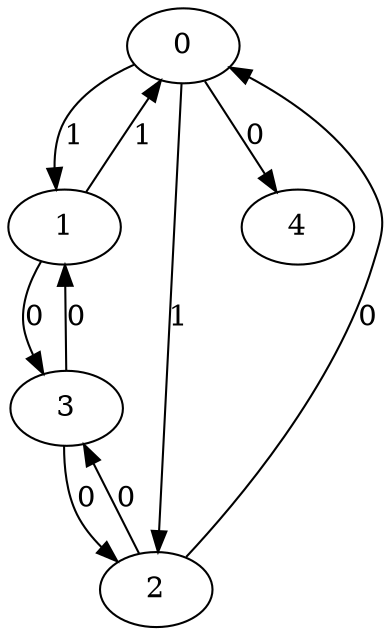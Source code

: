 // Source:2175 Canonical: -1 1 1 -1 0 1 -1 -1 0 -1 0 -1 -1 0 -1 -1 0 0 -1 -1 -1 -1 -1 -1 -1
digraph HRA_from_2175_graph_000 {
  0 -> 1 [label="1"];
  0 -> 2 [label="1"];
  1 -> 0 [label="1"];
  1 -> 3 [label="0"];
  2 -> 0 [label="0"];
  2 -> 3 [label="0"];
  3 -> 1 [label="0"];
  3 -> 2 [label="0"];
  0 -> 4 [label="0"];
}

// Source:2175 Canonical: -1 1 1 -1 0 1 -1 -1 0 -1 0 -1 -1 0 -1 -1 0 0 -1 -1 0 -1 -1 -1 -1
digraph HRA_from_2175_graph_001 {
  0 -> 1 [label="1"];
  0 -> 2 [label="1"];
  1 -> 0 [label="1"];
  1 -> 3 [label="0"];
  2 -> 0 [label="0"];
  2 -> 3 [label="0"];
  3 -> 1 [label="0"];
  3 -> 2 [label="0"];
  0 -> 4 [label="0"];
  4 -> 0 [label="0"];
}

// Source:2175 Canonical: -1 1 1 -1 -1 1 -1 -1 0 0 0 -1 -1 0 -1 -1 0 0 -1 -1 -1 -1 -1 -1 -1
digraph HRA_from_2175_graph_002 {
  0 -> 1 [label="1"];
  0 -> 2 [label="1"];
  1 -> 0 [label="1"];
  1 -> 3 [label="0"];
  2 -> 0 [label="0"];
  2 -> 3 [label="0"];
  3 -> 1 [label="0"];
  3 -> 2 [label="0"];
  1 -> 4 [label="0"];
}

// Source:2175 Canonical: -1 1 1 -1 0 1 -1 -1 0 0 0 -1 -1 0 -1 -1 0 0 -1 -1 -1 -1 -1 -1 -1
digraph HRA_from_2175_graph_003 {
  0 -> 1 [label="1"];
  0 -> 2 [label="1"];
  1 -> 0 [label="1"];
  1 -> 3 [label="0"];
  2 -> 0 [label="0"];
  2 -> 3 [label="0"];
  3 -> 1 [label="0"];
  3 -> 2 [label="0"];
  0 -> 4 [label="0"];
  1 -> 4 [label="0"];
}

// Source:2175 Canonical: -1 1 1 -1 -1 1 -1 -1 0 0 0 -1 -1 0 -1 -1 0 0 -1 -1 0 -1 -1 -1 -1
digraph HRA_from_2175_graph_004 {
  0 -> 1 [label="1"];
  0 -> 2 [label="1"];
  1 -> 0 [label="1"];
  1 -> 3 [label="0"];
  2 -> 0 [label="0"];
  2 -> 3 [label="0"];
  3 -> 1 [label="0"];
  3 -> 2 [label="0"];
  4 -> 0 [label="0"];
  1 -> 4 [label="0"];
}

// Source:2175 Canonical: -1 1 1 -1 0 1 -1 -1 0 0 0 -1 -1 0 -1 -1 0 0 -1 -1 0 -1 -1 -1 -1
digraph HRA_from_2175_graph_005 {
  0 -> 1 [label="1"];
  0 -> 2 [label="1"];
  1 -> 0 [label="1"];
  1 -> 3 [label="0"];
  2 -> 0 [label="0"];
  2 -> 3 [label="0"];
  3 -> 1 [label="0"];
  3 -> 2 [label="0"];
  0 -> 4 [label="0"];
  4 -> 0 [label="0"];
  1 -> 4 [label="0"];
}

// Source:2175 Canonical: -1 1 1 -1 0 1 -1 -1 0 -1 0 -1 -1 0 -1 -1 0 0 -1 -1 -1 0 -1 -1 -1
digraph HRA_from_2175_graph_006 {
  0 -> 1 [label="1"];
  0 -> 2 [label="1"];
  1 -> 0 [label="1"];
  1 -> 3 [label="0"];
  2 -> 0 [label="0"];
  2 -> 3 [label="0"];
  3 -> 1 [label="0"];
  3 -> 2 [label="0"];
  0 -> 4 [label="0"];
  4 -> 1 [label="0"];
}

// Source:2175 Canonical: -1 1 1 -1 0 1 -1 -1 0 -1 0 -1 -1 0 -1 -1 0 0 -1 -1 0 0 -1 -1 -1
digraph HRA_from_2175_graph_007 {
  0 -> 1 [label="1"];
  0 -> 2 [label="1"];
  1 -> 0 [label="1"];
  1 -> 3 [label="0"];
  2 -> 0 [label="0"];
  2 -> 3 [label="0"];
  3 -> 1 [label="0"];
  3 -> 2 [label="0"];
  0 -> 4 [label="0"];
  4 -> 0 [label="0"];
  4 -> 1 [label="0"];
}

// Source:2175 Canonical: -1 1 1 -1 -1 1 -1 -1 0 0 0 -1 -1 0 -1 -1 0 0 -1 -1 -1 0 -1 -1 -1
digraph HRA_from_2175_graph_008 {
  0 -> 1 [label="1"];
  0 -> 2 [label="1"];
  1 -> 0 [label="1"];
  1 -> 3 [label="0"];
  2 -> 0 [label="0"];
  2 -> 3 [label="0"];
  3 -> 1 [label="0"];
  3 -> 2 [label="0"];
  1 -> 4 [label="0"];
  4 -> 1 [label="0"];
}

// Source:2175 Canonical: -1 1 1 -1 0 1 -1 -1 0 0 0 -1 -1 0 -1 -1 0 0 -1 -1 -1 0 -1 -1 -1
digraph HRA_from_2175_graph_009 {
  0 -> 1 [label="1"];
  0 -> 2 [label="1"];
  1 -> 0 [label="1"];
  1 -> 3 [label="0"];
  2 -> 0 [label="0"];
  2 -> 3 [label="0"];
  3 -> 1 [label="0"];
  3 -> 2 [label="0"];
  0 -> 4 [label="0"];
  1 -> 4 [label="0"];
  4 -> 1 [label="0"];
}

// Source:2175 Canonical: -1 1 1 -1 -1 1 -1 -1 0 0 0 -1 -1 0 -1 -1 0 0 -1 -1 0 0 -1 -1 -1
digraph HRA_from_2175_graph_010 {
  0 -> 1 [label="1"];
  0 -> 2 [label="1"];
  1 -> 0 [label="1"];
  1 -> 3 [label="0"];
  2 -> 0 [label="0"];
  2 -> 3 [label="0"];
  3 -> 1 [label="0"];
  3 -> 2 [label="0"];
  4 -> 0 [label="0"];
  1 -> 4 [label="0"];
  4 -> 1 [label="0"];
}

// Source:2175 Canonical: -1 1 1 -1 0 1 -1 -1 0 0 0 -1 -1 0 -1 -1 0 0 -1 -1 0 0 -1 -1 -1
digraph HRA_from_2175_graph_011 {
  0 -> 1 [label="1"];
  0 -> 2 [label="1"];
  1 -> 0 [label="1"];
  1 -> 3 [label="0"];
  2 -> 0 [label="0"];
  2 -> 3 [label="0"];
  3 -> 1 [label="0"];
  3 -> 2 [label="0"];
  0 -> 4 [label="0"];
  4 -> 0 [label="0"];
  1 -> 4 [label="0"];
  4 -> 1 [label="0"];
}

// Source:2175 Canonical: -1 1 1 -1 -1 1 -1 -1 0 -1 0 -1 -1 0 0 -1 0 0 -1 -1 -1 -1 -1 -1 -1
digraph HRA_from_2175_graph_012 {
  0 -> 1 [label="1"];
  0 -> 2 [label="1"];
  1 -> 0 [label="1"];
  1 -> 3 [label="0"];
  2 -> 0 [label="0"];
  2 -> 3 [label="0"];
  3 -> 1 [label="0"];
  3 -> 2 [label="0"];
  2 -> 4 [label="0"];
}

// Source:2175 Canonical: -1 1 1 -1 0 1 -1 -1 0 -1 0 -1 -1 0 0 -1 0 0 -1 -1 -1 -1 -1 -1 -1
digraph HRA_from_2175_graph_013 {
  0 -> 1 [label="1"];
  0 -> 2 [label="1"];
  1 -> 0 [label="1"];
  1 -> 3 [label="0"];
  2 -> 0 [label="0"];
  2 -> 3 [label="0"];
  3 -> 1 [label="0"];
  3 -> 2 [label="0"];
  0 -> 4 [label="0"];
  2 -> 4 [label="0"];
}

// Source:2175 Canonical: -1 1 1 -1 -1 1 -1 -1 0 -1 0 -1 -1 0 0 -1 0 0 -1 -1 0 -1 -1 -1 -1
digraph HRA_from_2175_graph_014 {
  0 -> 1 [label="1"];
  0 -> 2 [label="1"];
  1 -> 0 [label="1"];
  1 -> 3 [label="0"];
  2 -> 0 [label="0"];
  2 -> 3 [label="0"];
  3 -> 1 [label="0"];
  3 -> 2 [label="0"];
  4 -> 0 [label="0"];
  2 -> 4 [label="0"];
}

// Source:2175 Canonical: -1 1 1 -1 0 1 -1 -1 0 -1 0 -1 -1 0 0 -1 0 0 -1 -1 0 -1 -1 -1 -1
digraph HRA_from_2175_graph_015 {
  0 -> 1 [label="1"];
  0 -> 2 [label="1"];
  1 -> 0 [label="1"];
  1 -> 3 [label="0"];
  2 -> 0 [label="0"];
  2 -> 3 [label="0"];
  3 -> 1 [label="0"];
  3 -> 2 [label="0"];
  0 -> 4 [label="0"];
  4 -> 0 [label="0"];
  2 -> 4 [label="0"];
}

// Source:2175 Canonical: -1 1 1 -1 -1 1 -1 -1 0 0 0 -1 -1 0 0 -1 0 0 -1 -1 -1 -1 -1 -1 -1
digraph HRA_from_2175_graph_016 {
  0 -> 1 [label="1"];
  0 -> 2 [label="1"];
  1 -> 0 [label="1"];
  1 -> 3 [label="0"];
  2 -> 0 [label="0"];
  2 -> 3 [label="0"];
  3 -> 1 [label="0"];
  3 -> 2 [label="0"];
  1 -> 4 [label="0"];
  2 -> 4 [label="0"];
}

// Source:2175 Canonical: -1 1 1 -1 0 1 -1 -1 0 0 0 -1 -1 0 0 -1 0 0 -1 -1 -1 -1 -1 -1 -1
digraph HRA_from_2175_graph_017 {
  0 -> 1 [label="1"];
  0 -> 2 [label="1"];
  1 -> 0 [label="1"];
  1 -> 3 [label="0"];
  2 -> 0 [label="0"];
  2 -> 3 [label="0"];
  3 -> 1 [label="0"];
  3 -> 2 [label="0"];
  0 -> 4 [label="0"];
  1 -> 4 [label="0"];
  2 -> 4 [label="0"];
}

// Source:2175 Canonical: -1 1 1 -1 -1 1 -1 -1 0 0 0 -1 -1 0 0 -1 0 0 -1 -1 0 -1 -1 -1 -1
digraph HRA_from_2175_graph_018 {
  0 -> 1 [label="1"];
  0 -> 2 [label="1"];
  1 -> 0 [label="1"];
  1 -> 3 [label="0"];
  2 -> 0 [label="0"];
  2 -> 3 [label="0"];
  3 -> 1 [label="0"];
  3 -> 2 [label="0"];
  4 -> 0 [label="0"];
  1 -> 4 [label="0"];
  2 -> 4 [label="0"];
}

// Source:2175 Canonical: -1 1 1 -1 0 1 -1 -1 0 0 0 -1 -1 0 0 -1 0 0 -1 -1 0 -1 -1 -1 -1
digraph HRA_from_2175_graph_019 {
  0 -> 1 [label="1"];
  0 -> 2 [label="1"];
  1 -> 0 [label="1"];
  1 -> 3 [label="0"];
  2 -> 0 [label="0"];
  2 -> 3 [label="0"];
  3 -> 1 [label="0"];
  3 -> 2 [label="0"];
  0 -> 4 [label="0"];
  4 -> 0 [label="0"];
  1 -> 4 [label="0"];
  2 -> 4 [label="0"];
}

// Source:2175 Canonical: -1 1 1 -1 -1 1 -1 -1 0 -1 0 -1 -1 0 0 -1 0 0 -1 -1 -1 0 -1 -1 -1
digraph HRA_from_2175_graph_020 {
  0 -> 1 [label="1"];
  0 -> 2 [label="1"];
  1 -> 0 [label="1"];
  1 -> 3 [label="0"];
  2 -> 0 [label="0"];
  2 -> 3 [label="0"];
  3 -> 1 [label="0"];
  3 -> 2 [label="0"];
  4 -> 1 [label="0"];
  2 -> 4 [label="0"];
}

// Source:2175 Canonical: -1 1 1 -1 0 1 -1 -1 0 -1 0 -1 -1 0 0 -1 0 0 -1 -1 -1 0 -1 -1 -1
digraph HRA_from_2175_graph_021 {
  0 -> 1 [label="1"];
  0 -> 2 [label="1"];
  1 -> 0 [label="1"];
  1 -> 3 [label="0"];
  2 -> 0 [label="0"];
  2 -> 3 [label="0"];
  3 -> 1 [label="0"];
  3 -> 2 [label="0"];
  0 -> 4 [label="0"];
  4 -> 1 [label="0"];
  2 -> 4 [label="0"];
}

// Source:2175 Canonical: -1 1 1 -1 -1 1 -1 -1 0 -1 0 -1 -1 0 0 -1 0 0 -1 -1 0 0 -1 -1 -1
digraph HRA_from_2175_graph_022 {
  0 -> 1 [label="1"];
  0 -> 2 [label="1"];
  1 -> 0 [label="1"];
  1 -> 3 [label="0"];
  2 -> 0 [label="0"];
  2 -> 3 [label="0"];
  3 -> 1 [label="0"];
  3 -> 2 [label="0"];
  4 -> 0 [label="0"];
  4 -> 1 [label="0"];
  2 -> 4 [label="0"];
}

// Source:2175 Canonical: -1 1 1 -1 0 1 -1 -1 0 -1 0 -1 -1 0 0 -1 0 0 -1 -1 0 0 -1 -1 -1
digraph HRA_from_2175_graph_023 {
  0 -> 1 [label="1"];
  0 -> 2 [label="1"];
  1 -> 0 [label="1"];
  1 -> 3 [label="0"];
  2 -> 0 [label="0"];
  2 -> 3 [label="0"];
  3 -> 1 [label="0"];
  3 -> 2 [label="0"];
  0 -> 4 [label="0"];
  4 -> 0 [label="0"];
  4 -> 1 [label="0"];
  2 -> 4 [label="0"];
}

// Source:2175 Canonical: -1 1 1 -1 -1 1 -1 -1 0 0 0 -1 -1 0 0 -1 0 0 -1 -1 -1 0 -1 -1 -1
digraph HRA_from_2175_graph_024 {
  0 -> 1 [label="1"];
  0 -> 2 [label="1"];
  1 -> 0 [label="1"];
  1 -> 3 [label="0"];
  2 -> 0 [label="0"];
  2 -> 3 [label="0"];
  3 -> 1 [label="0"];
  3 -> 2 [label="0"];
  1 -> 4 [label="0"];
  4 -> 1 [label="0"];
  2 -> 4 [label="0"];
}

// Source:2175 Canonical: -1 1 1 -1 0 1 -1 -1 0 0 0 -1 -1 0 0 -1 0 0 -1 -1 -1 0 -1 -1 -1
digraph HRA_from_2175_graph_025 {
  0 -> 1 [label="1"];
  0 -> 2 [label="1"];
  1 -> 0 [label="1"];
  1 -> 3 [label="0"];
  2 -> 0 [label="0"];
  2 -> 3 [label="0"];
  3 -> 1 [label="0"];
  3 -> 2 [label="0"];
  0 -> 4 [label="0"];
  1 -> 4 [label="0"];
  4 -> 1 [label="0"];
  2 -> 4 [label="0"];
}

// Source:2175 Canonical: -1 1 1 -1 -1 1 -1 -1 0 0 0 -1 -1 0 0 -1 0 0 -1 -1 0 0 -1 -1 -1
digraph HRA_from_2175_graph_026 {
  0 -> 1 [label="1"];
  0 -> 2 [label="1"];
  1 -> 0 [label="1"];
  1 -> 3 [label="0"];
  2 -> 0 [label="0"];
  2 -> 3 [label="0"];
  3 -> 1 [label="0"];
  3 -> 2 [label="0"];
  4 -> 0 [label="0"];
  1 -> 4 [label="0"];
  4 -> 1 [label="0"];
  2 -> 4 [label="0"];
}

// Source:2175 Canonical: -1 1 1 -1 0 1 -1 -1 0 0 0 -1 -1 0 0 -1 0 0 -1 -1 0 0 -1 -1 -1
digraph HRA_from_2175_graph_027 {
  0 -> 1 [label="1"];
  0 -> 2 [label="1"];
  1 -> 0 [label="1"];
  1 -> 3 [label="0"];
  2 -> 0 [label="0"];
  2 -> 3 [label="0"];
  3 -> 1 [label="0"];
  3 -> 2 [label="0"];
  0 -> 4 [label="0"];
  4 -> 0 [label="0"];
  1 -> 4 [label="0"];
  4 -> 1 [label="0"];
  2 -> 4 [label="0"];
}

// Source:2175 Canonical: -1 1 1 -1 0 1 -1 -1 0 -1 0 -1 -1 0 -1 -1 0 0 -1 -1 -1 -1 0 -1 -1
digraph HRA_from_2175_graph_028 {
  0 -> 1 [label="1"];
  0 -> 2 [label="1"];
  1 -> 0 [label="1"];
  1 -> 3 [label="0"];
  2 -> 0 [label="0"];
  2 -> 3 [label="0"];
  3 -> 1 [label="0"];
  3 -> 2 [label="0"];
  0 -> 4 [label="0"];
  4 -> 2 [label="0"];
}

// Source:2175 Canonical: -1 1 1 -1 0 1 -1 -1 0 -1 0 -1 -1 0 -1 -1 0 0 -1 -1 0 -1 0 -1 -1
digraph HRA_from_2175_graph_029 {
  0 -> 1 [label="1"];
  0 -> 2 [label="1"];
  1 -> 0 [label="1"];
  1 -> 3 [label="0"];
  2 -> 0 [label="0"];
  2 -> 3 [label="0"];
  3 -> 1 [label="0"];
  3 -> 2 [label="0"];
  0 -> 4 [label="0"];
  4 -> 0 [label="0"];
  4 -> 2 [label="0"];
}

// Source:2175 Canonical: -1 1 1 -1 -1 1 -1 -1 0 0 0 -1 -1 0 -1 -1 0 0 -1 -1 -1 -1 0 -1 -1
digraph HRA_from_2175_graph_030 {
  0 -> 1 [label="1"];
  0 -> 2 [label="1"];
  1 -> 0 [label="1"];
  1 -> 3 [label="0"];
  2 -> 0 [label="0"];
  2 -> 3 [label="0"];
  3 -> 1 [label="0"];
  3 -> 2 [label="0"];
  1 -> 4 [label="0"];
  4 -> 2 [label="0"];
}

// Source:2175 Canonical: -1 1 1 -1 0 1 -1 -1 0 0 0 -1 -1 0 -1 -1 0 0 -1 -1 -1 -1 0 -1 -1
digraph HRA_from_2175_graph_031 {
  0 -> 1 [label="1"];
  0 -> 2 [label="1"];
  1 -> 0 [label="1"];
  1 -> 3 [label="0"];
  2 -> 0 [label="0"];
  2 -> 3 [label="0"];
  3 -> 1 [label="0"];
  3 -> 2 [label="0"];
  0 -> 4 [label="0"];
  1 -> 4 [label="0"];
  4 -> 2 [label="0"];
}

// Source:2175 Canonical: -1 1 1 -1 -1 1 -1 -1 0 0 0 -1 -1 0 -1 -1 0 0 -1 -1 0 -1 0 -1 -1
digraph HRA_from_2175_graph_032 {
  0 -> 1 [label="1"];
  0 -> 2 [label="1"];
  1 -> 0 [label="1"];
  1 -> 3 [label="0"];
  2 -> 0 [label="0"];
  2 -> 3 [label="0"];
  3 -> 1 [label="0"];
  3 -> 2 [label="0"];
  4 -> 0 [label="0"];
  1 -> 4 [label="0"];
  4 -> 2 [label="0"];
}

// Source:2175 Canonical: -1 1 1 -1 0 1 -1 -1 0 0 0 -1 -1 0 -1 -1 0 0 -1 -1 0 -1 0 -1 -1
digraph HRA_from_2175_graph_033 {
  0 -> 1 [label="1"];
  0 -> 2 [label="1"];
  1 -> 0 [label="1"];
  1 -> 3 [label="0"];
  2 -> 0 [label="0"];
  2 -> 3 [label="0"];
  3 -> 1 [label="0"];
  3 -> 2 [label="0"];
  0 -> 4 [label="0"];
  4 -> 0 [label="0"];
  1 -> 4 [label="0"];
  4 -> 2 [label="0"];
}

// Source:2175 Canonical: -1 1 1 -1 0 1 -1 -1 0 -1 0 -1 -1 0 -1 -1 0 0 -1 -1 -1 0 0 -1 -1
digraph HRA_from_2175_graph_034 {
  0 -> 1 [label="1"];
  0 -> 2 [label="1"];
  1 -> 0 [label="1"];
  1 -> 3 [label="0"];
  2 -> 0 [label="0"];
  2 -> 3 [label="0"];
  3 -> 1 [label="0"];
  3 -> 2 [label="0"];
  0 -> 4 [label="0"];
  4 -> 1 [label="0"];
  4 -> 2 [label="0"];
}

// Source:2175 Canonical: -1 1 1 -1 0 1 -1 -1 0 -1 0 -1 -1 0 -1 -1 0 0 -1 -1 0 0 0 -1 -1
digraph HRA_from_2175_graph_035 {
  0 -> 1 [label="1"];
  0 -> 2 [label="1"];
  1 -> 0 [label="1"];
  1 -> 3 [label="0"];
  2 -> 0 [label="0"];
  2 -> 3 [label="0"];
  3 -> 1 [label="0"];
  3 -> 2 [label="0"];
  0 -> 4 [label="0"];
  4 -> 0 [label="0"];
  4 -> 1 [label="0"];
  4 -> 2 [label="0"];
}

// Source:2175 Canonical: -1 1 1 -1 -1 1 -1 -1 0 0 0 -1 -1 0 -1 -1 0 0 -1 -1 -1 0 0 -1 -1
digraph HRA_from_2175_graph_036 {
  0 -> 1 [label="1"];
  0 -> 2 [label="1"];
  1 -> 0 [label="1"];
  1 -> 3 [label="0"];
  2 -> 0 [label="0"];
  2 -> 3 [label="0"];
  3 -> 1 [label="0"];
  3 -> 2 [label="0"];
  1 -> 4 [label="0"];
  4 -> 1 [label="0"];
  4 -> 2 [label="0"];
}

// Source:2175 Canonical: -1 1 1 -1 0 1 -1 -1 0 0 0 -1 -1 0 -1 -1 0 0 -1 -1 -1 0 0 -1 -1
digraph HRA_from_2175_graph_037 {
  0 -> 1 [label="1"];
  0 -> 2 [label="1"];
  1 -> 0 [label="1"];
  1 -> 3 [label="0"];
  2 -> 0 [label="0"];
  2 -> 3 [label="0"];
  3 -> 1 [label="0"];
  3 -> 2 [label="0"];
  0 -> 4 [label="0"];
  1 -> 4 [label="0"];
  4 -> 1 [label="0"];
  4 -> 2 [label="0"];
}

// Source:2175 Canonical: -1 1 1 -1 -1 1 -1 -1 0 0 0 -1 -1 0 -1 -1 0 0 -1 -1 0 0 0 -1 -1
digraph HRA_from_2175_graph_038 {
  0 -> 1 [label="1"];
  0 -> 2 [label="1"];
  1 -> 0 [label="1"];
  1 -> 3 [label="0"];
  2 -> 0 [label="0"];
  2 -> 3 [label="0"];
  3 -> 1 [label="0"];
  3 -> 2 [label="0"];
  4 -> 0 [label="0"];
  1 -> 4 [label="0"];
  4 -> 1 [label="0"];
  4 -> 2 [label="0"];
}

// Source:2175 Canonical: -1 1 1 -1 0 1 -1 -1 0 0 0 -1 -1 0 -1 -1 0 0 -1 -1 0 0 0 -1 -1
digraph HRA_from_2175_graph_039 {
  0 -> 1 [label="1"];
  0 -> 2 [label="1"];
  1 -> 0 [label="1"];
  1 -> 3 [label="0"];
  2 -> 0 [label="0"];
  2 -> 3 [label="0"];
  3 -> 1 [label="0"];
  3 -> 2 [label="0"];
  0 -> 4 [label="0"];
  4 -> 0 [label="0"];
  1 -> 4 [label="0"];
  4 -> 1 [label="0"];
  4 -> 2 [label="0"];
}

// Source:2175 Canonical: -1 1 1 -1 -1 1 -1 -1 0 -1 0 -1 -1 0 0 -1 0 0 -1 -1 -1 -1 0 -1 -1
digraph HRA_from_2175_graph_040 {
  0 -> 1 [label="1"];
  0 -> 2 [label="1"];
  1 -> 0 [label="1"];
  1 -> 3 [label="0"];
  2 -> 0 [label="0"];
  2 -> 3 [label="0"];
  3 -> 1 [label="0"];
  3 -> 2 [label="0"];
  2 -> 4 [label="0"];
  4 -> 2 [label="0"];
}

// Source:2175 Canonical: -1 1 1 -1 0 1 -1 -1 0 -1 0 -1 -1 0 0 -1 0 0 -1 -1 -1 -1 0 -1 -1
digraph HRA_from_2175_graph_041 {
  0 -> 1 [label="1"];
  0 -> 2 [label="1"];
  1 -> 0 [label="1"];
  1 -> 3 [label="0"];
  2 -> 0 [label="0"];
  2 -> 3 [label="0"];
  3 -> 1 [label="0"];
  3 -> 2 [label="0"];
  0 -> 4 [label="0"];
  2 -> 4 [label="0"];
  4 -> 2 [label="0"];
}

// Source:2175 Canonical: -1 1 1 -1 -1 1 -1 -1 0 -1 0 -1 -1 0 0 -1 0 0 -1 -1 0 -1 0 -1 -1
digraph HRA_from_2175_graph_042 {
  0 -> 1 [label="1"];
  0 -> 2 [label="1"];
  1 -> 0 [label="1"];
  1 -> 3 [label="0"];
  2 -> 0 [label="0"];
  2 -> 3 [label="0"];
  3 -> 1 [label="0"];
  3 -> 2 [label="0"];
  4 -> 0 [label="0"];
  2 -> 4 [label="0"];
  4 -> 2 [label="0"];
}

// Source:2175 Canonical: -1 1 1 -1 0 1 -1 -1 0 -1 0 -1 -1 0 0 -1 0 0 -1 -1 0 -1 0 -1 -1
digraph HRA_from_2175_graph_043 {
  0 -> 1 [label="1"];
  0 -> 2 [label="1"];
  1 -> 0 [label="1"];
  1 -> 3 [label="0"];
  2 -> 0 [label="0"];
  2 -> 3 [label="0"];
  3 -> 1 [label="0"];
  3 -> 2 [label="0"];
  0 -> 4 [label="0"];
  4 -> 0 [label="0"];
  2 -> 4 [label="0"];
  4 -> 2 [label="0"];
}

// Source:2175 Canonical: -1 1 1 -1 -1 1 -1 -1 0 0 0 -1 -1 0 0 -1 0 0 -1 -1 -1 -1 0 -1 -1
digraph HRA_from_2175_graph_044 {
  0 -> 1 [label="1"];
  0 -> 2 [label="1"];
  1 -> 0 [label="1"];
  1 -> 3 [label="0"];
  2 -> 0 [label="0"];
  2 -> 3 [label="0"];
  3 -> 1 [label="0"];
  3 -> 2 [label="0"];
  1 -> 4 [label="0"];
  2 -> 4 [label="0"];
  4 -> 2 [label="0"];
}

// Source:2175 Canonical: -1 1 1 -1 0 1 -1 -1 0 0 0 -1 -1 0 0 -1 0 0 -1 -1 -1 -1 0 -1 -1
digraph HRA_from_2175_graph_045 {
  0 -> 1 [label="1"];
  0 -> 2 [label="1"];
  1 -> 0 [label="1"];
  1 -> 3 [label="0"];
  2 -> 0 [label="0"];
  2 -> 3 [label="0"];
  3 -> 1 [label="0"];
  3 -> 2 [label="0"];
  0 -> 4 [label="0"];
  1 -> 4 [label="0"];
  2 -> 4 [label="0"];
  4 -> 2 [label="0"];
}

// Source:2175 Canonical: -1 1 1 -1 -1 1 -1 -1 0 0 0 -1 -1 0 0 -1 0 0 -1 -1 0 -1 0 -1 -1
digraph HRA_from_2175_graph_046 {
  0 -> 1 [label="1"];
  0 -> 2 [label="1"];
  1 -> 0 [label="1"];
  1 -> 3 [label="0"];
  2 -> 0 [label="0"];
  2 -> 3 [label="0"];
  3 -> 1 [label="0"];
  3 -> 2 [label="0"];
  4 -> 0 [label="0"];
  1 -> 4 [label="0"];
  2 -> 4 [label="0"];
  4 -> 2 [label="0"];
}

// Source:2175 Canonical: -1 1 1 -1 0 1 -1 -1 0 0 0 -1 -1 0 0 -1 0 0 -1 -1 0 -1 0 -1 -1
digraph HRA_from_2175_graph_047 {
  0 -> 1 [label="1"];
  0 -> 2 [label="1"];
  1 -> 0 [label="1"];
  1 -> 3 [label="0"];
  2 -> 0 [label="0"];
  2 -> 3 [label="0"];
  3 -> 1 [label="0"];
  3 -> 2 [label="0"];
  0 -> 4 [label="0"];
  4 -> 0 [label="0"];
  1 -> 4 [label="0"];
  2 -> 4 [label="0"];
  4 -> 2 [label="0"];
}

// Source:2175 Canonical: -1 1 1 -1 -1 1 -1 -1 0 -1 0 -1 -1 0 0 -1 0 0 -1 -1 -1 0 0 -1 -1
digraph HRA_from_2175_graph_048 {
  0 -> 1 [label="1"];
  0 -> 2 [label="1"];
  1 -> 0 [label="1"];
  1 -> 3 [label="0"];
  2 -> 0 [label="0"];
  2 -> 3 [label="0"];
  3 -> 1 [label="0"];
  3 -> 2 [label="0"];
  4 -> 1 [label="0"];
  2 -> 4 [label="0"];
  4 -> 2 [label="0"];
}

// Source:2175 Canonical: -1 1 1 -1 0 1 -1 -1 0 -1 0 -1 -1 0 0 -1 0 0 -1 -1 -1 0 0 -1 -1
digraph HRA_from_2175_graph_049 {
  0 -> 1 [label="1"];
  0 -> 2 [label="1"];
  1 -> 0 [label="1"];
  1 -> 3 [label="0"];
  2 -> 0 [label="0"];
  2 -> 3 [label="0"];
  3 -> 1 [label="0"];
  3 -> 2 [label="0"];
  0 -> 4 [label="0"];
  4 -> 1 [label="0"];
  2 -> 4 [label="0"];
  4 -> 2 [label="0"];
}

// Source:2175 Canonical: -1 1 1 -1 -1 1 -1 -1 0 -1 0 -1 -1 0 0 -1 0 0 -1 -1 0 0 0 -1 -1
digraph HRA_from_2175_graph_050 {
  0 -> 1 [label="1"];
  0 -> 2 [label="1"];
  1 -> 0 [label="1"];
  1 -> 3 [label="0"];
  2 -> 0 [label="0"];
  2 -> 3 [label="0"];
  3 -> 1 [label="0"];
  3 -> 2 [label="0"];
  4 -> 0 [label="0"];
  4 -> 1 [label="0"];
  2 -> 4 [label="0"];
  4 -> 2 [label="0"];
}

// Source:2175 Canonical: -1 1 1 -1 0 1 -1 -1 0 -1 0 -1 -1 0 0 -1 0 0 -1 -1 0 0 0 -1 -1
digraph HRA_from_2175_graph_051 {
  0 -> 1 [label="1"];
  0 -> 2 [label="1"];
  1 -> 0 [label="1"];
  1 -> 3 [label="0"];
  2 -> 0 [label="0"];
  2 -> 3 [label="0"];
  3 -> 1 [label="0"];
  3 -> 2 [label="0"];
  0 -> 4 [label="0"];
  4 -> 0 [label="0"];
  4 -> 1 [label="0"];
  2 -> 4 [label="0"];
  4 -> 2 [label="0"];
}

// Source:2175 Canonical: -1 1 1 -1 -1 1 -1 -1 0 0 0 -1 -1 0 0 -1 0 0 -1 -1 -1 0 0 -1 -1
digraph HRA_from_2175_graph_052 {
  0 -> 1 [label="1"];
  0 -> 2 [label="1"];
  1 -> 0 [label="1"];
  1 -> 3 [label="0"];
  2 -> 0 [label="0"];
  2 -> 3 [label="0"];
  3 -> 1 [label="0"];
  3 -> 2 [label="0"];
  1 -> 4 [label="0"];
  4 -> 1 [label="0"];
  2 -> 4 [label="0"];
  4 -> 2 [label="0"];
}

// Source:2175 Canonical: -1 1 1 -1 0 1 -1 -1 0 0 0 -1 -1 0 0 -1 0 0 -1 -1 -1 0 0 -1 -1
digraph HRA_from_2175_graph_053 {
  0 -> 1 [label="1"];
  0 -> 2 [label="1"];
  1 -> 0 [label="1"];
  1 -> 3 [label="0"];
  2 -> 0 [label="0"];
  2 -> 3 [label="0"];
  3 -> 1 [label="0"];
  3 -> 2 [label="0"];
  0 -> 4 [label="0"];
  1 -> 4 [label="0"];
  4 -> 1 [label="0"];
  2 -> 4 [label="0"];
  4 -> 2 [label="0"];
}

// Source:2175 Canonical: -1 1 1 -1 -1 1 -1 -1 0 0 0 -1 -1 0 0 -1 0 0 -1 -1 0 0 0 -1 -1
digraph HRA_from_2175_graph_054 {
  0 -> 1 [label="1"];
  0 -> 2 [label="1"];
  1 -> 0 [label="1"];
  1 -> 3 [label="0"];
  2 -> 0 [label="0"];
  2 -> 3 [label="0"];
  3 -> 1 [label="0"];
  3 -> 2 [label="0"];
  4 -> 0 [label="0"];
  1 -> 4 [label="0"];
  4 -> 1 [label="0"];
  2 -> 4 [label="0"];
  4 -> 2 [label="0"];
}

// Source:2175 Canonical: -1 1 1 -1 0 1 -1 -1 0 0 0 -1 -1 0 0 -1 0 0 -1 -1 0 0 0 -1 -1
digraph HRA_from_2175_graph_055 {
  0 -> 1 [label="1"];
  0 -> 2 [label="1"];
  1 -> 0 [label="1"];
  1 -> 3 [label="0"];
  2 -> 0 [label="0"];
  2 -> 3 [label="0"];
  3 -> 1 [label="0"];
  3 -> 2 [label="0"];
  0 -> 4 [label="0"];
  4 -> 0 [label="0"];
  1 -> 4 [label="0"];
  4 -> 1 [label="0"];
  2 -> 4 [label="0"];
  4 -> 2 [label="0"];
}

// Source:2175 Canonical: -1 1 1 -1 -1 1 -1 -1 0 -1 0 -1 -1 0 -1 -1 0 0 -1 0 -1 -1 -1 -1 -1
digraph HRA_from_2175_graph_056 {
  0 -> 1 [label="1"];
  0 -> 2 [label="1"];
  1 -> 0 [label="1"];
  1 -> 3 [label="0"];
  2 -> 0 [label="0"];
  2 -> 3 [label="0"];
  3 -> 1 [label="0"];
  3 -> 2 [label="0"];
  3 -> 4 [label="0"];
}

// Source:2175 Canonical: -1 1 1 -1 0 1 -1 -1 0 -1 0 -1 -1 0 -1 -1 0 0 -1 0 -1 -1 -1 -1 -1
digraph HRA_from_2175_graph_057 {
  0 -> 1 [label="1"];
  0 -> 2 [label="1"];
  1 -> 0 [label="1"];
  1 -> 3 [label="0"];
  2 -> 0 [label="0"];
  2 -> 3 [label="0"];
  3 -> 1 [label="0"];
  3 -> 2 [label="0"];
  0 -> 4 [label="0"];
  3 -> 4 [label="0"];
}

// Source:2175 Canonical: -1 1 1 -1 -1 1 -1 -1 0 -1 0 -1 -1 0 -1 -1 0 0 -1 0 0 -1 -1 -1 -1
digraph HRA_from_2175_graph_058 {
  0 -> 1 [label="1"];
  0 -> 2 [label="1"];
  1 -> 0 [label="1"];
  1 -> 3 [label="0"];
  2 -> 0 [label="0"];
  2 -> 3 [label="0"];
  3 -> 1 [label="0"];
  3 -> 2 [label="0"];
  4 -> 0 [label="0"];
  3 -> 4 [label="0"];
}

// Source:2175 Canonical: -1 1 1 -1 0 1 -1 -1 0 -1 0 -1 -1 0 -1 -1 0 0 -1 0 0 -1 -1 -1 -1
digraph HRA_from_2175_graph_059 {
  0 -> 1 [label="1"];
  0 -> 2 [label="1"];
  1 -> 0 [label="1"];
  1 -> 3 [label="0"];
  2 -> 0 [label="0"];
  2 -> 3 [label="0"];
  3 -> 1 [label="0"];
  3 -> 2 [label="0"];
  0 -> 4 [label="0"];
  4 -> 0 [label="0"];
  3 -> 4 [label="0"];
}

// Source:2175 Canonical: -1 1 1 -1 -1 1 -1 -1 0 0 0 -1 -1 0 -1 -1 0 0 -1 0 -1 -1 -1 -1 -1
digraph HRA_from_2175_graph_060 {
  0 -> 1 [label="1"];
  0 -> 2 [label="1"];
  1 -> 0 [label="1"];
  1 -> 3 [label="0"];
  2 -> 0 [label="0"];
  2 -> 3 [label="0"];
  3 -> 1 [label="0"];
  3 -> 2 [label="0"];
  1 -> 4 [label="0"];
  3 -> 4 [label="0"];
}

// Source:2175 Canonical: -1 1 1 -1 0 1 -1 -1 0 0 0 -1 -1 0 -1 -1 0 0 -1 0 -1 -1 -1 -1 -1
digraph HRA_from_2175_graph_061 {
  0 -> 1 [label="1"];
  0 -> 2 [label="1"];
  1 -> 0 [label="1"];
  1 -> 3 [label="0"];
  2 -> 0 [label="0"];
  2 -> 3 [label="0"];
  3 -> 1 [label="0"];
  3 -> 2 [label="0"];
  0 -> 4 [label="0"];
  1 -> 4 [label="0"];
  3 -> 4 [label="0"];
}

// Source:2175 Canonical: -1 1 1 -1 -1 1 -1 -1 0 0 0 -1 -1 0 -1 -1 0 0 -1 0 0 -1 -1 -1 -1
digraph HRA_from_2175_graph_062 {
  0 -> 1 [label="1"];
  0 -> 2 [label="1"];
  1 -> 0 [label="1"];
  1 -> 3 [label="0"];
  2 -> 0 [label="0"];
  2 -> 3 [label="0"];
  3 -> 1 [label="0"];
  3 -> 2 [label="0"];
  4 -> 0 [label="0"];
  1 -> 4 [label="0"];
  3 -> 4 [label="0"];
}

// Source:2175 Canonical: -1 1 1 -1 0 1 -1 -1 0 0 0 -1 -1 0 -1 -1 0 0 -1 0 0 -1 -1 -1 -1
digraph HRA_from_2175_graph_063 {
  0 -> 1 [label="1"];
  0 -> 2 [label="1"];
  1 -> 0 [label="1"];
  1 -> 3 [label="0"];
  2 -> 0 [label="0"];
  2 -> 3 [label="0"];
  3 -> 1 [label="0"];
  3 -> 2 [label="0"];
  0 -> 4 [label="0"];
  4 -> 0 [label="0"];
  1 -> 4 [label="0"];
  3 -> 4 [label="0"];
}

// Source:2175 Canonical: -1 1 1 -1 -1 1 -1 -1 0 -1 0 -1 -1 0 -1 -1 0 0 -1 0 -1 0 -1 -1 -1
digraph HRA_from_2175_graph_064 {
  0 -> 1 [label="1"];
  0 -> 2 [label="1"];
  1 -> 0 [label="1"];
  1 -> 3 [label="0"];
  2 -> 0 [label="0"];
  2 -> 3 [label="0"];
  3 -> 1 [label="0"];
  3 -> 2 [label="0"];
  4 -> 1 [label="0"];
  3 -> 4 [label="0"];
}

// Source:2175 Canonical: -1 1 1 -1 0 1 -1 -1 0 -1 0 -1 -1 0 -1 -1 0 0 -1 0 -1 0 -1 -1 -1
digraph HRA_from_2175_graph_065 {
  0 -> 1 [label="1"];
  0 -> 2 [label="1"];
  1 -> 0 [label="1"];
  1 -> 3 [label="0"];
  2 -> 0 [label="0"];
  2 -> 3 [label="0"];
  3 -> 1 [label="0"];
  3 -> 2 [label="0"];
  0 -> 4 [label="0"];
  4 -> 1 [label="0"];
  3 -> 4 [label="0"];
}

// Source:2175 Canonical: -1 1 1 -1 -1 1 -1 -1 0 -1 0 -1 -1 0 -1 -1 0 0 -1 0 0 0 -1 -1 -1
digraph HRA_from_2175_graph_066 {
  0 -> 1 [label="1"];
  0 -> 2 [label="1"];
  1 -> 0 [label="1"];
  1 -> 3 [label="0"];
  2 -> 0 [label="0"];
  2 -> 3 [label="0"];
  3 -> 1 [label="0"];
  3 -> 2 [label="0"];
  4 -> 0 [label="0"];
  4 -> 1 [label="0"];
  3 -> 4 [label="0"];
}

// Source:2175 Canonical: -1 1 1 -1 0 1 -1 -1 0 -1 0 -1 -1 0 -1 -1 0 0 -1 0 0 0 -1 -1 -1
digraph HRA_from_2175_graph_067 {
  0 -> 1 [label="1"];
  0 -> 2 [label="1"];
  1 -> 0 [label="1"];
  1 -> 3 [label="0"];
  2 -> 0 [label="0"];
  2 -> 3 [label="0"];
  3 -> 1 [label="0"];
  3 -> 2 [label="0"];
  0 -> 4 [label="0"];
  4 -> 0 [label="0"];
  4 -> 1 [label="0"];
  3 -> 4 [label="0"];
}

// Source:2175 Canonical: -1 1 1 -1 -1 1 -1 -1 0 0 0 -1 -1 0 -1 -1 0 0 -1 0 -1 0 -1 -1 -1
digraph HRA_from_2175_graph_068 {
  0 -> 1 [label="1"];
  0 -> 2 [label="1"];
  1 -> 0 [label="1"];
  1 -> 3 [label="0"];
  2 -> 0 [label="0"];
  2 -> 3 [label="0"];
  3 -> 1 [label="0"];
  3 -> 2 [label="0"];
  1 -> 4 [label="0"];
  4 -> 1 [label="0"];
  3 -> 4 [label="0"];
}

// Source:2175 Canonical: -1 1 1 -1 0 1 -1 -1 0 0 0 -1 -1 0 -1 -1 0 0 -1 0 -1 0 -1 -1 -1
digraph HRA_from_2175_graph_069 {
  0 -> 1 [label="1"];
  0 -> 2 [label="1"];
  1 -> 0 [label="1"];
  1 -> 3 [label="0"];
  2 -> 0 [label="0"];
  2 -> 3 [label="0"];
  3 -> 1 [label="0"];
  3 -> 2 [label="0"];
  0 -> 4 [label="0"];
  1 -> 4 [label="0"];
  4 -> 1 [label="0"];
  3 -> 4 [label="0"];
}

// Source:2175 Canonical: -1 1 1 -1 -1 1 -1 -1 0 0 0 -1 -1 0 -1 -1 0 0 -1 0 0 0 -1 -1 -1
digraph HRA_from_2175_graph_070 {
  0 -> 1 [label="1"];
  0 -> 2 [label="1"];
  1 -> 0 [label="1"];
  1 -> 3 [label="0"];
  2 -> 0 [label="0"];
  2 -> 3 [label="0"];
  3 -> 1 [label="0"];
  3 -> 2 [label="0"];
  4 -> 0 [label="0"];
  1 -> 4 [label="0"];
  4 -> 1 [label="0"];
  3 -> 4 [label="0"];
}

// Source:2175 Canonical: -1 1 1 -1 0 1 -1 -1 0 0 0 -1 -1 0 -1 -1 0 0 -1 0 0 0 -1 -1 -1
digraph HRA_from_2175_graph_071 {
  0 -> 1 [label="1"];
  0 -> 2 [label="1"];
  1 -> 0 [label="1"];
  1 -> 3 [label="0"];
  2 -> 0 [label="0"];
  2 -> 3 [label="0"];
  3 -> 1 [label="0"];
  3 -> 2 [label="0"];
  0 -> 4 [label="0"];
  4 -> 0 [label="0"];
  1 -> 4 [label="0"];
  4 -> 1 [label="0"];
  3 -> 4 [label="0"];
}

// Source:2175 Canonical: -1 1 1 -1 -1 1 -1 -1 0 -1 0 -1 -1 0 0 -1 0 0 -1 0 -1 -1 -1 -1 -1
digraph HRA_from_2175_graph_072 {
  0 -> 1 [label="1"];
  0 -> 2 [label="1"];
  1 -> 0 [label="1"];
  1 -> 3 [label="0"];
  2 -> 0 [label="0"];
  2 -> 3 [label="0"];
  3 -> 1 [label="0"];
  3 -> 2 [label="0"];
  2 -> 4 [label="0"];
  3 -> 4 [label="0"];
}

// Source:2175 Canonical: -1 1 1 -1 0 1 -1 -1 0 -1 0 -1 -1 0 0 -1 0 0 -1 0 -1 -1 -1 -1 -1
digraph HRA_from_2175_graph_073 {
  0 -> 1 [label="1"];
  0 -> 2 [label="1"];
  1 -> 0 [label="1"];
  1 -> 3 [label="0"];
  2 -> 0 [label="0"];
  2 -> 3 [label="0"];
  3 -> 1 [label="0"];
  3 -> 2 [label="0"];
  0 -> 4 [label="0"];
  2 -> 4 [label="0"];
  3 -> 4 [label="0"];
}

// Source:2175 Canonical: -1 1 1 -1 -1 1 -1 -1 0 -1 0 -1 -1 0 0 -1 0 0 -1 0 0 -1 -1 -1 -1
digraph HRA_from_2175_graph_074 {
  0 -> 1 [label="1"];
  0 -> 2 [label="1"];
  1 -> 0 [label="1"];
  1 -> 3 [label="0"];
  2 -> 0 [label="0"];
  2 -> 3 [label="0"];
  3 -> 1 [label="0"];
  3 -> 2 [label="0"];
  4 -> 0 [label="0"];
  2 -> 4 [label="0"];
  3 -> 4 [label="0"];
}

// Source:2175 Canonical: -1 1 1 -1 0 1 -1 -1 0 -1 0 -1 -1 0 0 -1 0 0 -1 0 0 -1 -1 -1 -1
digraph HRA_from_2175_graph_075 {
  0 -> 1 [label="1"];
  0 -> 2 [label="1"];
  1 -> 0 [label="1"];
  1 -> 3 [label="0"];
  2 -> 0 [label="0"];
  2 -> 3 [label="0"];
  3 -> 1 [label="0"];
  3 -> 2 [label="0"];
  0 -> 4 [label="0"];
  4 -> 0 [label="0"];
  2 -> 4 [label="0"];
  3 -> 4 [label="0"];
}

// Source:2175 Canonical: -1 1 1 -1 -1 1 -1 -1 0 0 0 -1 -1 0 0 -1 0 0 -1 0 -1 -1 -1 -1 -1
digraph HRA_from_2175_graph_076 {
  0 -> 1 [label="1"];
  0 -> 2 [label="1"];
  1 -> 0 [label="1"];
  1 -> 3 [label="0"];
  2 -> 0 [label="0"];
  2 -> 3 [label="0"];
  3 -> 1 [label="0"];
  3 -> 2 [label="0"];
  1 -> 4 [label="0"];
  2 -> 4 [label="0"];
  3 -> 4 [label="0"];
}

// Source:2175 Canonical: -1 1 1 -1 0 1 -1 -1 0 0 0 -1 -1 0 0 -1 0 0 -1 0 -1 -1 -1 -1 -1
digraph HRA_from_2175_graph_077 {
  0 -> 1 [label="1"];
  0 -> 2 [label="1"];
  1 -> 0 [label="1"];
  1 -> 3 [label="0"];
  2 -> 0 [label="0"];
  2 -> 3 [label="0"];
  3 -> 1 [label="0"];
  3 -> 2 [label="0"];
  0 -> 4 [label="0"];
  1 -> 4 [label="0"];
  2 -> 4 [label="0"];
  3 -> 4 [label="0"];
}

// Source:2175 Canonical: -1 1 1 -1 -1 1 -1 -1 0 0 0 -1 -1 0 0 -1 0 0 -1 0 0 -1 -1 -1 -1
digraph HRA_from_2175_graph_078 {
  0 -> 1 [label="1"];
  0 -> 2 [label="1"];
  1 -> 0 [label="1"];
  1 -> 3 [label="0"];
  2 -> 0 [label="0"];
  2 -> 3 [label="0"];
  3 -> 1 [label="0"];
  3 -> 2 [label="0"];
  4 -> 0 [label="0"];
  1 -> 4 [label="0"];
  2 -> 4 [label="0"];
  3 -> 4 [label="0"];
}

// Source:2175 Canonical: -1 1 1 -1 0 1 -1 -1 0 0 0 -1 -1 0 0 -1 0 0 -1 0 0 -1 -1 -1 -1
digraph HRA_from_2175_graph_079 {
  0 -> 1 [label="1"];
  0 -> 2 [label="1"];
  1 -> 0 [label="1"];
  1 -> 3 [label="0"];
  2 -> 0 [label="0"];
  2 -> 3 [label="0"];
  3 -> 1 [label="0"];
  3 -> 2 [label="0"];
  0 -> 4 [label="0"];
  4 -> 0 [label="0"];
  1 -> 4 [label="0"];
  2 -> 4 [label="0"];
  3 -> 4 [label="0"];
}

// Source:2175 Canonical: -1 1 1 -1 -1 1 -1 -1 0 -1 0 -1 -1 0 0 -1 0 0 -1 0 -1 0 -1 -1 -1
digraph HRA_from_2175_graph_080 {
  0 -> 1 [label="1"];
  0 -> 2 [label="1"];
  1 -> 0 [label="1"];
  1 -> 3 [label="0"];
  2 -> 0 [label="0"];
  2 -> 3 [label="0"];
  3 -> 1 [label="0"];
  3 -> 2 [label="0"];
  4 -> 1 [label="0"];
  2 -> 4 [label="0"];
  3 -> 4 [label="0"];
}

// Source:2175 Canonical: -1 1 1 -1 0 1 -1 -1 0 -1 0 -1 -1 0 0 -1 0 0 -1 0 -1 0 -1 -1 -1
digraph HRA_from_2175_graph_081 {
  0 -> 1 [label="1"];
  0 -> 2 [label="1"];
  1 -> 0 [label="1"];
  1 -> 3 [label="0"];
  2 -> 0 [label="0"];
  2 -> 3 [label="0"];
  3 -> 1 [label="0"];
  3 -> 2 [label="0"];
  0 -> 4 [label="0"];
  4 -> 1 [label="0"];
  2 -> 4 [label="0"];
  3 -> 4 [label="0"];
}

// Source:2175 Canonical: -1 1 1 -1 -1 1 -1 -1 0 -1 0 -1 -1 0 0 -1 0 0 -1 0 0 0 -1 -1 -1
digraph HRA_from_2175_graph_082 {
  0 -> 1 [label="1"];
  0 -> 2 [label="1"];
  1 -> 0 [label="1"];
  1 -> 3 [label="0"];
  2 -> 0 [label="0"];
  2 -> 3 [label="0"];
  3 -> 1 [label="0"];
  3 -> 2 [label="0"];
  4 -> 0 [label="0"];
  4 -> 1 [label="0"];
  2 -> 4 [label="0"];
  3 -> 4 [label="0"];
}

// Source:2175 Canonical: -1 1 1 -1 0 1 -1 -1 0 -1 0 -1 -1 0 0 -1 0 0 -1 0 0 0 -1 -1 -1
digraph HRA_from_2175_graph_083 {
  0 -> 1 [label="1"];
  0 -> 2 [label="1"];
  1 -> 0 [label="1"];
  1 -> 3 [label="0"];
  2 -> 0 [label="0"];
  2 -> 3 [label="0"];
  3 -> 1 [label="0"];
  3 -> 2 [label="0"];
  0 -> 4 [label="0"];
  4 -> 0 [label="0"];
  4 -> 1 [label="0"];
  2 -> 4 [label="0"];
  3 -> 4 [label="0"];
}

// Source:2175 Canonical: -1 1 1 -1 -1 1 -1 -1 0 0 0 -1 -1 0 0 -1 0 0 -1 0 -1 0 -1 -1 -1
digraph HRA_from_2175_graph_084 {
  0 -> 1 [label="1"];
  0 -> 2 [label="1"];
  1 -> 0 [label="1"];
  1 -> 3 [label="0"];
  2 -> 0 [label="0"];
  2 -> 3 [label="0"];
  3 -> 1 [label="0"];
  3 -> 2 [label="0"];
  1 -> 4 [label="0"];
  4 -> 1 [label="0"];
  2 -> 4 [label="0"];
  3 -> 4 [label="0"];
}

// Source:2175 Canonical: -1 1 1 -1 0 1 -1 -1 0 0 0 -1 -1 0 0 -1 0 0 -1 0 -1 0 -1 -1 -1
digraph HRA_from_2175_graph_085 {
  0 -> 1 [label="1"];
  0 -> 2 [label="1"];
  1 -> 0 [label="1"];
  1 -> 3 [label="0"];
  2 -> 0 [label="0"];
  2 -> 3 [label="0"];
  3 -> 1 [label="0"];
  3 -> 2 [label="0"];
  0 -> 4 [label="0"];
  1 -> 4 [label="0"];
  4 -> 1 [label="0"];
  2 -> 4 [label="0"];
  3 -> 4 [label="0"];
}

// Source:2175 Canonical: -1 1 1 -1 -1 1 -1 -1 0 0 0 -1 -1 0 0 -1 0 0 -1 0 0 0 -1 -1 -1
digraph HRA_from_2175_graph_086 {
  0 -> 1 [label="1"];
  0 -> 2 [label="1"];
  1 -> 0 [label="1"];
  1 -> 3 [label="0"];
  2 -> 0 [label="0"];
  2 -> 3 [label="0"];
  3 -> 1 [label="0"];
  3 -> 2 [label="0"];
  4 -> 0 [label="0"];
  1 -> 4 [label="0"];
  4 -> 1 [label="0"];
  2 -> 4 [label="0"];
  3 -> 4 [label="0"];
}

// Source:2175 Canonical: -1 1 1 -1 0 1 -1 -1 0 0 0 -1 -1 0 0 -1 0 0 -1 0 0 0 -1 -1 -1
digraph HRA_from_2175_graph_087 {
  0 -> 1 [label="1"];
  0 -> 2 [label="1"];
  1 -> 0 [label="1"];
  1 -> 3 [label="0"];
  2 -> 0 [label="0"];
  2 -> 3 [label="0"];
  3 -> 1 [label="0"];
  3 -> 2 [label="0"];
  0 -> 4 [label="0"];
  4 -> 0 [label="0"];
  1 -> 4 [label="0"];
  4 -> 1 [label="0"];
  2 -> 4 [label="0"];
  3 -> 4 [label="0"];
}

// Source:2175 Canonical: -1 1 1 -1 -1 1 -1 -1 0 -1 0 -1 -1 0 -1 -1 0 0 -1 0 -1 -1 0 -1 -1
digraph HRA_from_2175_graph_088 {
  0 -> 1 [label="1"];
  0 -> 2 [label="1"];
  1 -> 0 [label="1"];
  1 -> 3 [label="0"];
  2 -> 0 [label="0"];
  2 -> 3 [label="0"];
  3 -> 1 [label="0"];
  3 -> 2 [label="0"];
  4 -> 2 [label="0"];
  3 -> 4 [label="0"];
}

// Source:2175 Canonical: -1 1 1 -1 0 1 -1 -1 0 -1 0 -1 -1 0 -1 -1 0 0 -1 0 -1 -1 0 -1 -1
digraph HRA_from_2175_graph_089 {
  0 -> 1 [label="1"];
  0 -> 2 [label="1"];
  1 -> 0 [label="1"];
  1 -> 3 [label="0"];
  2 -> 0 [label="0"];
  2 -> 3 [label="0"];
  3 -> 1 [label="0"];
  3 -> 2 [label="0"];
  0 -> 4 [label="0"];
  4 -> 2 [label="0"];
  3 -> 4 [label="0"];
}

// Source:2175 Canonical: -1 1 1 -1 -1 1 -1 -1 0 -1 0 -1 -1 0 -1 -1 0 0 -1 0 0 -1 0 -1 -1
digraph HRA_from_2175_graph_090 {
  0 -> 1 [label="1"];
  0 -> 2 [label="1"];
  1 -> 0 [label="1"];
  1 -> 3 [label="0"];
  2 -> 0 [label="0"];
  2 -> 3 [label="0"];
  3 -> 1 [label="0"];
  3 -> 2 [label="0"];
  4 -> 0 [label="0"];
  4 -> 2 [label="0"];
  3 -> 4 [label="0"];
}

// Source:2175 Canonical: -1 1 1 -1 0 1 -1 -1 0 -1 0 -1 -1 0 -1 -1 0 0 -1 0 0 -1 0 -1 -1
digraph HRA_from_2175_graph_091 {
  0 -> 1 [label="1"];
  0 -> 2 [label="1"];
  1 -> 0 [label="1"];
  1 -> 3 [label="0"];
  2 -> 0 [label="0"];
  2 -> 3 [label="0"];
  3 -> 1 [label="0"];
  3 -> 2 [label="0"];
  0 -> 4 [label="0"];
  4 -> 0 [label="0"];
  4 -> 2 [label="0"];
  3 -> 4 [label="0"];
}

// Source:2175 Canonical: -1 1 1 -1 -1 1 -1 -1 0 0 0 -1 -1 0 -1 -1 0 0 -1 0 -1 -1 0 -1 -1
digraph HRA_from_2175_graph_092 {
  0 -> 1 [label="1"];
  0 -> 2 [label="1"];
  1 -> 0 [label="1"];
  1 -> 3 [label="0"];
  2 -> 0 [label="0"];
  2 -> 3 [label="0"];
  3 -> 1 [label="0"];
  3 -> 2 [label="0"];
  1 -> 4 [label="0"];
  4 -> 2 [label="0"];
  3 -> 4 [label="0"];
}

// Source:2175 Canonical: -1 1 1 -1 0 1 -1 -1 0 0 0 -1 -1 0 -1 -1 0 0 -1 0 -1 -1 0 -1 -1
digraph HRA_from_2175_graph_093 {
  0 -> 1 [label="1"];
  0 -> 2 [label="1"];
  1 -> 0 [label="1"];
  1 -> 3 [label="0"];
  2 -> 0 [label="0"];
  2 -> 3 [label="0"];
  3 -> 1 [label="0"];
  3 -> 2 [label="0"];
  0 -> 4 [label="0"];
  1 -> 4 [label="0"];
  4 -> 2 [label="0"];
  3 -> 4 [label="0"];
}

// Source:2175 Canonical: -1 1 1 -1 -1 1 -1 -1 0 0 0 -1 -1 0 -1 -1 0 0 -1 0 0 -1 0 -1 -1
digraph HRA_from_2175_graph_094 {
  0 -> 1 [label="1"];
  0 -> 2 [label="1"];
  1 -> 0 [label="1"];
  1 -> 3 [label="0"];
  2 -> 0 [label="0"];
  2 -> 3 [label="0"];
  3 -> 1 [label="0"];
  3 -> 2 [label="0"];
  4 -> 0 [label="0"];
  1 -> 4 [label="0"];
  4 -> 2 [label="0"];
  3 -> 4 [label="0"];
}

// Source:2175 Canonical: -1 1 1 -1 0 1 -1 -1 0 0 0 -1 -1 0 -1 -1 0 0 -1 0 0 -1 0 -1 -1
digraph HRA_from_2175_graph_095 {
  0 -> 1 [label="1"];
  0 -> 2 [label="1"];
  1 -> 0 [label="1"];
  1 -> 3 [label="0"];
  2 -> 0 [label="0"];
  2 -> 3 [label="0"];
  3 -> 1 [label="0"];
  3 -> 2 [label="0"];
  0 -> 4 [label="0"];
  4 -> 0 [label="0"];
  1 -> 4 [label="0"];
  4 -> 2 [label="0"];
  3 -> 4 [label="0"];
}

// Source:2175 Canonical: -1 1 1 -1 -1 1 -1 -1 0 -1 0 -1 -1 0 -1 -1 0 0 -1 0 -1 0 0 -1 -1
digraph HRA_from_2175_graph_096 {
  0 -> 1 [label="1"];
  0 -> 2 [label="1"];
  1 -> 0 [label="1"];
  1 -> 3 [label="0"];
  2 -> 0 [label="0"];
  2 -> 3 [label="0"];
  3 -> 1 [label="0"];
  3 -> 2 [label="0"];
  4 -> 1 [label="0"];
  4 -> 2 [label="0"];
  3 -> 4 [label="0"];
}

// Source:2175 Canonical: -1 1 1 -1 0 1 -1 -1 0 -1 0 -1 -1 0 -1 -1 0 0 -1 0 -1 0 0 -1 -1
digraph HRA_from_2175_graph_097 {
  0 -> 1 [label="1"];
  0 -> 2 [label="1"];
  1 -> 0 [label="1"];
  1 -> 3 [label="0"];
  2 -> 0 [label="0"];
  2 -> 3 [label="0"];
  3 -> 1 [label="0"];
  3 -> 2 [label="0"];
  0 -> 4 [label="0"];
  4 -> 1 [label="0"];
  4 -> 2 [label="0"];
  3 -> 4 [label="0"];
}

// Source:2175 Canonical: -1 1 1 -1 -1 1 -1 -1 0 -1 0 -1 -1 0 -1 -1 0 0 -1 0 0 0 0 -1 -1
digraph HRA_from_2175_graph_098 {
  0 -> 1 [label="1"];
  0 -> 2 [label="1"];
  1 -> 0 [label="1"];
  1 -> 3 [label="0"];
  2 -> 0 [label="0"];
  2 -> 3 [label="0"];
  3 -> 1 [label="0"];
  3 -> 2 [label="0"];
  4 -> 0 [label="0"];
  4 -> 1 [label="0"];
  4 -> 2 [label="0"];
  3 -> 4 [label="0"];
}

// Source:2175 Canonical: -1 1 1 -1 0 1 -1 -1 0 -1 0 -1 -1 0 -1 -1 0 0 -1 0 0 0 0 -1 -1
digraph HRA_from_2175_graph_099 {
  0 -> 1 [label="1"];
  0 -> 2 [label="1"];
  1 -> 0 [label="1"];
  1 -> 3 [label="0"];
  2 -> 0 [label="0"];
  2 -> 3 [label="0"];
  3 -> 1 [label="0"];
  3 -> 2 [label="0"];
  0 -> 4 [label="0"];
  4 -> 0 [label="0"];
  4 -> 1 [label="0"];
  4 -> 2 [label="0"];
  3 -> 4 [label="0"];
}

// Source:2175 Canonical: -1 1 1 -1 -1 1 -1 -1 0 0 0 -1 -1 0 -1 -1 0 0 -1 0 -1 0 0 -1 -1
digraph HRA_from_2175_graph_100 {
  0 -> 1 [label="1"];
  0 -> 2 [label="1"];
  1 -> 0 [label="1"];
  1 -> 3 [label="0"];
  2 -> 0 [label="0"];
  2 -> 3 [label="0"];
  3 -> 1 [label="0"];
  3 -> 2 [label="0"];
  1 -> 4 [label="0"];
  4 -> 1 [label="0"];
  4 -> 2 [label="0"];
  3 -> 4 [label="0"];
}

// Source:2175 Canonical: -1 1 1 -1 0 1 -1 -1 0 0 0 -1 -1 0 -1 -1 0 0 -1 0 -1 0 0 -1 -1
digraph HRA_from_2175_graph_101 {
  0 -> 1 [label="1"];
  0 -> 2 [label="1"];
  1 -> 0 [label="1"];
  1 -> 3 [label="0"];
  2 -> 0 [label="0"];
  2 -> 3 [label="0"];
  3 -> 1 [label="0"];
  3 -> 2 [label="0"];
  0 -> 4 [label="0"];
  1 -> 4 [label="0"];
  4 -> 1 [label="0"];
  4 -> 2 [label="0"];
  3 -> 4 [label="0"];
}

// Source:2175 Canonical: -1 1 1 -1 -1 1 -1 -1 0 0 0 -1 -1 0 -1 -1 0 0 -1 0 0 0 0 -1 -1
digraph HRA_from_2175_graph_102 {
  0 -> 1 [label="1"];
  0 -> 2 [label="1"];
  1 -> 0 [label="1"];
  1 -> 3 [label="0"];
  2 -> 0 [label="0"];
  2 -> 3 [label="0"];
  3 -> 1 [label="0"];
  3 -> 2 [label="0"];
  4 -> 0 [label="0"];
  1 -> 4 [label="0"];
  4 -> 1 [label="0"];
  4 -> 2 [label="0"];
  3 -> 4 [label="0"];
}

// Source:2175 Canonical: -1 1 1 -1 0 1 -1 -1 0 0 0 -1 -1 0 -1 -1 0 0 -1 0 0 0 0 -1 -1
digraph HRA_from_2175_graph_103 {
  0 -> 1 [label="1"];
  0 -> 2 [label="1"];
  1 -> 0 [label="1"];
  1 -> 3 [label="0"];
  2 -> 0 [label="0"];
  2 -> 3 [label="0"];
  3 -> 1 [label="0"];
  3 -> 2 [label="0"];
  0 -> 4 [label="0"];
  4 -> 0 [label="0"];
  1 -> 4 [label="0"];
  4 -> 1 [label="0"];
  4 -> 2 [label="0"];
  3 -> 4 [label="0"];
}

// Source:2175 Canonical: -1 1 1 -1 -1 1 -1 -1 0 -1 0 -1 -1 0 0 -1 0 0 -1 0 -1 -1 0 -1 -1
digraph HRA_from_2175_graph_104 {
  0 -> 1 [label="1"];
  0 -> 2 [label="1"];
  1 -> 0 [label="1"];
  1 -> 3 [label="0"];
  2 -> 0 [label="0"];
  2 -> 3 [label="0"];
  3 -> 1 [label="0"];
  3 -> 2 [label="0"];
  2 -> 4 [label="0"];
  4 -> 2 [label="0"];
  3 -> 4 [label="0"];
}

// Source:2175 Canonical: -1 1 1 -1 0 1 -1 -1 0 -1 0 -1 -1 0 0 -1 0 0 -1 0 -1 -1 0 -1 -1
digraph HRA_from_2175_graph_105 {
  0 -> 1 [label="1"];
  0 -> 2 [label="1"];
  1 -> 0 [label="1"];
  1 -> 3 [label="0"];
  2 -> 0 [label="0"];
  2 -> 3 [label="0"];
  3 -> 1 [label="0"];
  3 -> 2 [label="0"];
  0 -> 4 [label="0"];
  2 -> 4 [label="0"];
  4 -> 2 [label="0"];
  3 -> 4 [label="0"];
}

// Source:2175 Canonical: -1 1 1 -1 -1 1 -1 -1 0 -1 0 -1 -1 0 0 -1 0 0 -1 0 0 -1 0 -1 -1
digraph HRA_from_2175_graph_106 {
  0 -> 1 [label="1"];
  0 -> 2 [label="1"];
  1 -> 0 [label="1"];
  1 -> 3 [label="0"];
  2 -> 0 [label="0"];
  2 -> 3 [label="0"];
  3 -> 1 [label="0"];
  3 -> 2 [label="0"];
  4 -> 0 [label="0"];
  2 -> 4 [label="0"];
  4 -> 2 [label="0"];
  3 -> 4 [label="0"];
}

// Source:2175 Canonical: -1 1 1 -1 0 1 -1 -1 0 -1 0 -1 -1 0 0 -1 0 0 -1 0 0 -1 0 -1 -1
digraph HRA_from_2175_graph_107 {
  0 -> 1 [label="1"];
  0 -> 2 [label="1"];
  1 -> 0 [label="1"];
  1 -> 3 [label="0"];
  2 -> 0 [label="0"];
  2 -> 3 [label="0"];
  3 -> 1 [label="0"];
  3 -> 2 [label="0"];
  0 -> 4 [label="0"];
  4 -> 0 [label="0"];
  2 -> 4 [label="0"];
  4 -> 2 [label="0"];
  3 -> 4 [label="0"];
}

// Source:2175 Canonical: -1 1 1 -1 -1 1 -1 -1 0 0 0 -1 -1 0 0 -1 0 0 -1 0 -1 -1 0 -1 -1
digraph HRA_from_2175_graph_108 {
  0 -> 1 [label="1"];
  0 -> 2 [label="1"];
  1 -> 0 [label="1"];
  1 -> 3 [label="0"];
  2 -> 0 [label="0"];
  2 -> 3 [label="0"];
  3 -> 1 [label="0"];
  3 -> 2 [label="0"];
  1 -> 4 [label="0"];
  2 -> 4 [label="0"];
  4 -> 2 [label="0"];
  3 -> 4 [label="0"];
}

// Source:2175 Canonical: -1 1 1 -1 0 1 -1 -1 0 0 0 -1 -1 0 0 -1 0 0 -1 0 -1 -1 0 -1 -1
digraph HRA_from_2175_graph_109 {
  0 -> 1 [label="1"];
  0 -> 2 [label="1"];
  1 -> 0 [label="1"];
  1 -> 3 [label="0"];
  2 -> 0 [label="0"];
  2 -> 3 [label="0"];
  3 -> 1 [label="0"];
  3 -> 2 [label="0"];
  0 -> 4 [label="0"];
  1 -> 4 [label="0"];
  2 -> 4 [label="0"];
  4 -> 2 [label="0"];
  3 -> 4 [label="0"];
}

// Source:2175 Canonical: -1 1 1 -1 -1 1 -1 -1 0 0 0 -1 -1 0 0 -1 0 0 -1 0 0 -1 0 -1 -1
digraph HRA_from_2175_graph_110 {
  0 -> 1 [label="1"];
  0 -> 2 [label="1"];
  1 -> 0 [label="1"];
  1 -> 3 [label="0"];
  2 -> 0 [label="0"];
  2 -> 3 [label="0"];
  3 -> 1 [label="0"];
  3 -> 2 [label="0"];
  4 -> 0 [label="0"];
  1 -> 4 [label="0"];
  2 -> 4 [label="0"];
  4 -> 2 [label="0"];
  3 -> 4 [label="0"];
}

// Source:2175 Canonical: -1 1 1 -1 0 1 -1 -1 0 0 0 -1 -1 0 0 -1 0 0 -1 0 0 -1 0 -1 -1
digraph HRA_from_2175_graph_111 {
  0 -> 1 [label="1"];
  0 -> 2 [label="1"];
  1 -> 0 [label="1"];
  1 -> 3 [label="0"];
  2 -> 0 [label="0"];
  2 -> 3 [label="0"];
  3 -> 1 [label="0"];
  3 -> 2 [label="0"];
  0 -> 4 [label="0"];
  4 -> 0 [label="0"];
  1 -> 4 [label="0"];
  2 -> 4 [label="0"];
  4 -> 2 [label="0"];
  3 -> 4 [label="0"];
}

// Source:2175 Canonical: -1 1 1 -1 -1 1 -1 -1 0 -1 0 -1 -1 0 0 -1 0 0 -1 0 -1 0 0 -1 -1
digraph HRA_from_2175_graph_112 {
  0 -> 1 [label="1"];
  0 -> 2 [label="1"];
  1 -> 0 [label="1"];
  1 -> 3 [label="0"];
  2 -> 0 [label="0"];
  2 -> 3 [label="0"];
  3 -> 1 [label="0"];
  3 -> 2 [label="0"];
  4 -> 1 [label="0"];
  2 -> 4 [label="0"];
  4 -> 2 [label="0"];
  3 -> 4 [label="0"];
}

// Source:2175 Canonical: -1 1 1 -1 0 1 -1 -1 0 -1 0 -1 -1 0 0 -1 0 0 -1 0 -1 0 0 -1 -1
digraph HRA_from_2175_graph_113 {
  0 -> 1 [label="1"];
  0 -> 2 [label="1"];
  1 -> 0 [label="1"];
  1 -> 3 [label="0"];
  2 -> 0 [label="0"];
  2 -> 3 [label="0"];
  3 -> 1 [label="0"];
  3 -> 2 [label="0"];
  0 -> 4 [label="0"];
  4 -> 1 [label="0"];
  2 -> 4 [label="0"];
  4 -> 2 [label="0"];
  3 -> 4 [label="0"];
}

// Source:2175 Canonical: -1 1 1 -1 -1 1 -1 -1 0 -1 0 -1 -1 0 0 -1 0 0 -1 0 0 0 0 -1 -1
digraph HRA_from_2175_graph_114 {
  0 -> 1 [label="1"];
  0 -> 2 [label="1"];
  1 -> 0 [label="1"];
  1 -> 3 [label="0"];
  2 -> 0 [label="0"];
  2 -> 3 [label="0"];
  3 -> 1 [label="0"];
  3 -> 2 [label="0"];
  4 -> 0 [label="0"];
  4 -> 1 [label="0"];
  2 -> 4 [label="0"];
  4 -> 2 [label="0"];
  3 -> 4 [label="0"];
}

// Source:2175 Canonical: -1 1 1 -1 0 1 -1 -1 0 -1 0 -1 -1 0 0 -1 0 0 -1 0 0 0 0 -1 -1
digraph HRA_from_2175_graph_115 {
  0 -> 1 [label="1"];
  0 -> 2 [label="1"];
  1 -> 0 [label="1"];
  1 -> 3 [label="0"];
  2 -> 0 [label="0"];
  2 -> 3 [label="0"];
  3 -> 1 [label="0"];
  3 -> 2 [label="0"];
  0 -> 4 [label="0"];
  4 -> 0 [label="0"];
  4 -> 1 [label="0"];
  2 -> 4 [label="0"];
  4 -> 2 [label="0"];
  3 -> 4 [label="0"];
}

// Source:2175 Canonical: -1 1 1 -1 -1 1 -1 -1 0 0 0 -1 -1 0 0 -1 0 0 -1 0 -1 0 0 -1 -1
digraph HRA_from_2175_graph_116 {
  0 -> 1 [label="1"];
  0 -> 2 [label="1"];
  1 -> 0 [label="1"];
  1 -> 3 [label="0"];
  2 -> 0 [label="0"];
  2 -> 3 [label="0"];
  3 -> 1 [label="0"];
  3 -> 2 [label="0"];
  1 -> 4 [label="0"];
  4 -> 1 [label="0"];
  2 -> 4 [label="0"];
  4 -> 2 [label="0"];
  3 -> 4 [label="0"];
}

// Source:2175 Canonical: -1 1 1 -1 0 1 -1 -1 0 0 0 -1 -1 0 0 -1 0 0 -1 0 -1 0 0 -1 -1
digraph HRA_from_2175_graph_117 {
  0 -> 1 [label="1"];
  0 -> 2 [label="1"];
  1 -> 0 [label="1"];
  1 -> 3 [label="0"];
  2 -> 0 [label="0"];
  2 -> 3 [label="0"];
  3 -> 1 [label="0"];
  3 -> 2 [label="0"];
  0 -> 4 [label="0"];
  1 -> 4 [label="0"];
  4 -> 1 [label="0"];
  2 -> 4 [label="0"];
  4 -> 2 [label="0"];
  3 -> 4 [label="0"];
}

// Source:2175 Canonical: -1 1 1 -1 -1 1 -1 -1 0 0 0 -1 -1 0 0 -1 0 0 -1 0 0 0 0 -1 -1
digraph HRA_from_2175_graph_118 {
  0 -> 1 [label="1"];
  0 -> 2 [label="1"];
  1 -> 0 [label="1"];
  1 -> 3 [label="0"];
  2 -> 0 [label="0"];
  2 -> 3 [label="0"];
  3 -> 1 [label="0"];
  3 -> 2 [label="0"];
  4 -> 0 [label="0"];
  1 -> 4 [label="0"];
  4 -> 1 [label="0"];
  2 -> 4 [label="0"];
  4 -> 2 [label="0"];
  3 -> 4 [label="0"];
}

// Source:2175 Canonical: -1 1 1 -1 0 1 -1 -1 0 0 0 -1 -1 0 0 -1 0 0 -1 0 0 0 0 -1 -1
digraph HRA_from_2175_graph_119 {
  0 -> 1 [label="1"];
  0 -> 2 [label="1"];
  1 -> 0 [label="1"];
  1 -> 3 [label="0"];
  2 -> 0 [label="0"];
  2 -> 3 [label="0"];
  3 -> 1 [label="0"];
  3 -> 2 [label="0"];
  0 -> 4 [label="0"];
  4 -> 0 [label="0"];
  1 -> 4 [label="0"];
  4 -> 1 [label="0"];
  2 -> 4 [label="0"];
  4 -> 2 [label="0"];
  3 -> 4 [label="0"];
}

// Source:2175 Canonical: -1 1 1 -1 0 1 -1 -1 0 -1 0 -1 -1 0 -1 -1 0 0 -1 -1 -1 -1 -1 0 -1
digraph HRA_from_2175_graph_120 {
  0 -> 1 [label="1"];
  0 -> 2 [label="1"];
  1 -> 0 [label="1"];
  1 -> 3 [label="0"];
  2 -> 0 [label="0"];
  2 -> 3 [label="0"];
  3 -> 1 [label="0"];
  3 -> 2 [label="0"];
  0 -> 4 [label="0"];
  4 -> 3 [label="0"];
}

// Source:2175 Canonical: -1 1 1 -1 0 1 -1 -1 0 -1 0 -1 -1 0 -1 -1 0 0 -1 -1 0 -1 -1 0 -1
digraph HRA_from_2175_graph_121 {
  0 -> 1 [label="1"];
  0 -> 2 [label="1"];
  1 -> 0 [label="1"];
  1 -> 3 [label="0"];
  2 -> 0 [label="0"];
  2 -> 3 [label="0"];
  3 -> 1 [label="0"];
  3 -> 2 [label="0"];
  0 -> 4 [label="0"];
  4 -> 0 [label="0"];
  4 -> 3 [label="0"];
}

// Source:2175 Canonical: -1 1 1 -1 -1 1 -1 -1 0 0 0 -1 -1 0 -1 -1 0 0 -1 -1 -1 -1 -1 0 -1
digraph HRA_from_2175_graph_122 {
  0 -> 1 [label="1"];
  0 -> 2 [label="1"];
  1 -> 0 [label="1"];
  1 -> 3 [label="0"];
  2 -> 0 [label="0"];
  2 -> 3 [label="0"];
  3 -> 1 [label="0"];
  3 -> 2 [label="0"];
  1 -> 4 [label="0"];
  4 -> 3 [label="0"];
}

// Source:2175 Canonical: -1 1 1 -1 0 1 -1 -1 0 0 0 -1 -1 0 -1 -1 0 0 -1 -1 -1 -1 -1 0 -1
digraph HRA_from_2175_graph_123 {
  0 -> 1 [label="1"];
  0 -> 2 [label="1"];
  1 -> 0 [label="1"];
  1 -> 3 [label="0"];
  2 -> 0 [label="0"];
  2 -> 3 [label="0"];
  3 -> 1 [label="0"];
  3 -> 2 [label="0"];
  0 -> 4 [label="0"];
  1 -> 4 [label="0"];
  4 -> 3 [label="0"];
}

// Source:2175 Canonical: -1 1 1 -1 -1 1 -1 -1 0 0 0 -1 -1 0 -1 -1 0 0 -1 -1 0 -1 -1 0 -1
digraph HRA_from_2175_graph_124 {
  0 -> 1 [label="1"];
  0 -> 2 [label="1"];
  1 -> 0 [label="1"];
  1 -> 3 [label="0"];
  2 -> 0 [label="0"];
  2 -> 3 [label="0"];
  3 -> 1 [label="0"];
  3 -> 2 [label="0"];
  4 -> 0 [label="0"];
  1 -> 4 [label="0"];
  4 -> 3 [label="0"];
}

// Source:2175 Canonical: -1 1 1 -1 0 1 -1 -1 0 0 0 -1 -1 0 -1 -1 0 0 -1 -1 0 -1 -1 0 -1
digraph HRA_from_2175_graph_125 {
  0 -> 1 [label="1"];
  0 -> 2 [label="1"];
  1 -> 0 [label="1"];
  1 -> 3 [label="0"];
  2 -> 0 [label="0"];
  2 -> 3 [label="0"];
  3 -> 1 [label="0"];
  3 -> 2 [label="0"];
  0 -> 4 [label="0"];
  4 -> 0 [label="0"];
  1 -> 4 [label="0"];
  4 -> 3 [label="0"];
}

// Source:2175 Canonical: -1 1 1 -1 0 1 -1 -1 0 -1 0 -1 -1 0 -1 -1 0 0 -1 -1 -1 0 -1 0 -1
digraph HRA_from_2175_graph_126 {
  0 -> 1 [label="1"];
  0 -> 2 [label="1"];
  1 -> 0 [label="1"];
  1 -> 3 [label="0"];
  2 -> 0 [label="0"];
  2 -> 3 [label="0"];
  3 -> 1 [label="0"];
  3 -> 2 [label="0"];
  0 -> 4 [label="0"];
  4 -> 1 [label="0"];
  4 -> 3 [label="0"];
}

// Source:2175 Canonical: -1 1 1 -1 0 1 -1 -1 0 -1 0 -1 -1 0 -1 -1 0 0 -1 -1 0 0 -1 0 -1
digraph HRA_from_2175_graph_127 {
  0 -> 1 [label="1"];
  0 -> 2 [label="1"];
  1 -> 0 [label="1"];
  1 -> 3 [label="0"];
  2 -> 0 [label="0"];
  2 -> 3 [label="0"];
  3 -> 1 [label="0"];
  3 -> 2 [label="0"];
  0 -> 4 [label="0"];
  4 -> 0 [label="0"];
  4 -> 1 [label="0"];
  4 -> 3 [label="0"];
}

// Source:2175 Canonical: -1 1 1 -1 -1 1 -1 -1 0 0 0 -1 -1 0 -1 -1 0 0 -1 -1 -1 0 -1 0 -1
digraph HRA_from_2175_graph_128 {
  0 -> 1 [label="1"];
  0 -> 2 [label="1"];
  1 -> 0 [label="1"];
  1 -> 3 [label="0"];
  2 -> 0 [label="0"];
  2 -> 3 [label="0"];
  3 -> 1 [label="0"];
  3 -> 2 [label="0"];
  1 -> 4 [label="0"];
  4 -> 1 [label="0"];
  4 -> 3 [label="0"];
}

// Source:2175 Canonical: -1 1 1 -1 0 1 -1 -1 0 0 0 -1 -1 0 -1 -1 0 0 -1 -1 -1 0 -1 0 -1
digraph HRA_from_2175_graph_129 {
  0 -> 1 [label="1"];
  0 -> 2 [label="1"];
  1 -> 0 [label="1"];
  1 -> 3 [label="0"];
  2 -> 0 [label="0"];
  2 -> 3 [label="0"];
  3 -> 1 [label="0"];
  3 -> 2 [label="0"];
  0 -> 4 [label="0"];
  1 -> 4 [label="0"];
  4 -> 1 [label="0"];
  4 -> 3 [label="0"];
}

// Source:2175 Canonical: -1 1 1 -1 -1 1 -1 -1 0 0 0 -1 -1 0 -1 -1 0 0 -1 -1 0 0 -1 0 -1
digraph HRA_from_2175_graph_130 {
  0 -> 1 [label="1"];
  0 -> 2 [label="1"];
  1 -> 0 [label="1"];
  1 -> 3 [label="0"];
  2 -> 0 [label="0"];
  2 -> 3 [label="0"];
  3 -> 1 [label="0"];
  3 -> 2 [label="0"];
  4 -> 0 [label="0"];
  1 -> 4 [label="0"];
  4 -> 1 [label="0"];
  4 -> 3 [label="0"];
}

// Source:2175 Canonical: -1 1 1 -1 0 1 -1 -1 0 0 0 -1 -1 0 -1 -1 0 0 -1 -1 0 0 -1 0 -1
digraph HRA_from_2175_graph_131 {
  0 -> 1 [label="1"];
  0 -> 2 [label="1"];
  1 -> 0 [label="1"];
  1 -> 3 [label="0"];
  2 -> 0 [label="0"];
  2 -> 3 [label="0"];
  3 -> 1 [label="0"];
  3 -> 2 [label="0"];
  0 -> 4 [label="0"];
  4 -> 0 [label="0"];
  1 -> 4 [label="0"];
  4 -> 1 [label="0"];
  4 -> 3 [label="0"];
}

// Source:2175 Canonical: -1 1 1 -1 -1 1 -1 -1 0 -1 0 -1 -1 0 0 -1 0 0 -1 -1 -1 -1 -1 0 -1
digraph HRA_from_2175_graph_132 {
  0 -> 1 [label="1"];
  0 -> 2 [label="1"];
  1 -> 0 [label="1"];
  1 -> 3 [label="0"];
  2 -> 0 [label="0"];
  2 -> 3 [label="0"];
  3 -> 1 [label="0"];
  3 -> 2 [label="0"];
  2 -> 4 [label="0"];
  4 -> 3 [label="0"];
}

// Source:2175 Canonical: -1 1 1 -1 0 1 -1 -1 0 -1 0 -1 -1 0 0 -1 0 0 -1 -1 -1 -1 -1 0 -1
digraph HRA_from_2175_graph_133 {
  0 -> 1 [label="1"];
  0 -> 2 [label="1"];
  1 -> 0 [label="1"];
  1 -> 3 [label="0"];
  2 -> 0 [label="0"];
  2 -> 3 [label="0"];
  3 -> 1 [label="0"];
  3 -> 2 [label="0"];
  0 -> 4 [label="0"];
  2 -> 4 [label="0"];
  4 -> 3 [label="0"];
}

// Source:2175 Canonical: -1 1 1 -1 -1 1 -1 -1 0 -1 0 -1 -1 0 0 -1 0 0 -1 -1 0 -1 -1 0 -1
digraph HRA_from_2175_graph_134 {
  0 -> 1 [label="1"];
  0 -> 2 [label="1"];
  1 -> 0 [label="1"];
  1 -> 3 [label="0"];
  2 -> 0 [label="0"];
  2 -> 3 [label="0"];
  3 -> 1 [label="0"];
  3 -> 2 [label="0"];
  4 -> 0 [label="0"];
  2 -> 4 [label="0"];
  4 -> 3 [label="0"];
}

// Source:2175 Canonical: -1 1 1 -1 0 1 -1 -1 0 -1 0 -1 -1 0 0 -1 0 0 -1 -1 0 -1 -1 0 -1
digraph HRA_from_2175_graph_135 {
  0 -> 1 [label="1"];
  0 -> 2 [label="1"];
  1 -> 0 [label="1"];
  1 -> 3 [label="0"];
  2 -> 0 [label="0"];
  2 -> 3 [label="0"];
  3 -> 1 [label="0"];
  3 -> 2 [label="0"];
  0 -> 4 [label="0"];
  4 -> 0 [label="0"];
  2 -> 4 [label="0"];
  4 -> 3 [label="0"];
}

// Source:2175 Canonical: -1 1 1 -1 -1 1 -1 -1 0 0 0 -1 -1 0 0 -1 0 0 -1 -1 -1 -1 -1 0 -1
digraph HRA_from_2175_graph_136 {
  0 -> 1 [label="1"];
  0 -> 2 [label="1"];
  1 -> 0 [label="1"];
  1 -> 3 [label="0"];
  2 -> 0 [label="0"];
  2 -> 3 [label="0"];
  3 -> 1 [label="0"];
  3 -> 2 [label="0"];
  1 -> 4 [label="0"];
  2 -> 4 [label="0"];
  4 -> 3 [label="0"];
}

// Source:2175 Canonical: -1 1 1 -1 0 1 -1 -1 0 0 0 -1 -1 0 0 -1 0 0 -1 -1 -1 -1 -1 0 -1
digraph HRA_from_2175_graph_137 {
  0 -> 1 [label="1"];
  0 -> 2 [label="1"];
  1 -> 0 [label="1"];
  1 -> 3 [label="0"];
  2 -> 0 [label="0"];
  2 -> 3 [label="0"];
  3 -> 1 [label="0"];
  3 -> 2 [label="0"];
  0 -> 4 [label="0"];
  1 -> 4 [label="0"];
  2 -> 4 [label="0"];
  4 -> 3 [label="0"];
}

// Source:2175 Canonical: -1 1 1 -1 -1 1 -1 -1 0 0 0 -1 -1 0 0 -1 0 0 -1 -1 0 -1 -1 0 -1
digraph HRA_from_2175_graph_138 {
  0 -> 1 [label="1"];
  0 -> 2 [label="1"];
  1 -> 0 [label="1"];
  1 -> 3 [label="0"];
  2 -> 0 [label="0"];
  2 -> 3 [label="0"];
  3 -> 1 [label="0"];
  3 -> 2 [label="0"];
  4 -> 0 [label="0"];
  1 -> 4 [label="0"];
  2 -> 4 [label="0"];
  4 -> 3 [label="0"];
}

// Source:2175 Canonical: -1 1 1 -1 0 1 -1 -1 0 0 0 -1 -1 0 0 -1 0 0 -1 -1 0 -1 -1 0 -1
digraph HRA_from_2175_graph_139 {
  0 -> 1 [label="1"];
  0 -> 2 [label="1"];
  1 -> 0 [label="1"];
  1 -> 3 [label="0"];
  2 -> 0 [label="0"];
  2 -> 3 [label="0"];
  3 -> 1 [label="0"];
  3 -> 2 [label="0"];
  0 -> 4 [label="0"];
  4 -> 0 [label="0"];
  1 -> 4 [label="0"];
  2 -> 4 [label="0"];
  4 -> 3 [label="0"];
}

// Source:2175 Canonical: -1 1 1 -1 -1 1 -1 -1 0 -1 0 -1 -1 0 0 -1 0 0 -1 -1 -1 0 -1 0 -1
digraph HRA_from_2175_graph_140 {
  0 -> 1 [label="1"];
  0 -> 2 [label="1"];
  1 -> 0 [label="1"];
  1 -> 3 [label="0"];
  2 -> 0 [label="0"];
  2 -> 3 [label="0"];
  3 -> 1 [label="0"];
  3 -> 2 [label="0"];
  4 -> 1 [label="0"];
  2 -> 4 [label="0"];
  4 -> 3 [label="0"];
}

// Source:2175 Canonical: -1 1 1 -1 0 1 -1 -1 0 -1 0 -1 -1 0 0 -1 0 0 -1 -1 -1 0 -1 0 -1
digraph HRA_from_2175_graph_141 {
  0 -> 1 [label="1"];
  0 -> 2 [label="1"];
  1 -> 0 [label="1"];
  1 -> 3 [label="0"];
  2 -> 0 [label="0"];
  2 -> 3 [label="0"];
  3 -> 1 [label="0"];
  3 -> 2 [label="0"];
  0 -> 4 [label="0"];
  4 -> 1 [label="0"];
  2 -> 4 [label="0"];
  4 -> 3 [label="0"];
}

// Source:2175 Canonical: -1 1 1 -1 -1 1 -1 -1 0 -1 0 -1 -1 0 0 -1 0 0 -1 -1 0 0 -1 0 -1
digraph HRA_from_2175_graph_142 {
  0 -> 1 [label="1"];
  0 -> 2 [label="1"];
  1 -> 0 [label="1"];
  1 -> 3 [label="0"];
  2 -> 0 [label="0"];
  2 -> 3 [label="0"];
  3 -> 1 [label="0"];
  3 -> 2 [label="0"];
  4 -> 0 [label="0"];
  4 -> 1 [label="0"];
  2 -> 4 [label="0"];
  4 -> 3 [label="0"];
}

// Source:2175 Canonical: -1 1 1 -1 0 1 -1 -1 0 -1 0 -1 -1 0 0 -1 0 0 -1 -1 0 0 -1 0 -1
digraph HRA_from_2175_graph_143 {
  0 -> 1 [label="1"];
  0 -> 2 [label="1"];
  1 -> 0 [label="1"];
  1 -> 3 [label="0"];
  2 -> 0 [label="0"];
  2 -> 3 [label="0"];
  3 -> 1 [label="0"];
  3 -> 2 [label="0"];
  0 -> 4 [label="0"];
  4 -> 0 [label="0"];
  4 -> 1 [label="0"];
  2 -> 4 [label="0"];
  4 -> 3 [label="0"];
}

// Source:2175 Canonical: -1 1 1 -1 -1 1 -1 -1 0 0 0 -1 -1 0 0 -1 0 0 -1 -1 -1 0 -1 0 -1
digraph HRA_from_2175_graph_144 {
  0 -> 1 [label="1"];
  0 -> 2 [label="1"];
  1 -> 0 [label="1"];
  1 -> 3 [label="0"];
  2 -> 0 [label="0"];
  2 -> 3 [label="0"];
  3 -> 1 [label="0"];
  3 -> 2 [label="0"];
  1 -> 4 [label="0"];
  4 -> 1 [label="0"];
  2 -> 4 [label="0"];
  4 -> 3 [label="0"];
}

// Source:2175 Canonical: -1 1 1 -1 0 1 -1 -1 0 0 0 -1 -1 0 0 -1 0 0 -1 -1 -1 0 -1 0 -1
digraph HRA_from_2175_graph_145 {
  0 -> 1 [label="1"];
  0 -> 2 [label="1"];
  1 -> 0 [label="1"];
  1 -> 3 [label="0"];
  2 -> 0 [label="0"];
  2 -> 3 [label="0"];
  3 -> 1 [label="0"];
  3 -> 2 [label="0"];
  0 -> 4 [label="0"];
  1 -> 4 [label="0"];
  4 -> 1 [label="0"];
  2 -> 4 [label="0"];
  4 -> 3 [label="0"];
}

// Source:2175 Canonical: -1 1 1 -1 -1 1 -1 -1 0 0 0 -1 -1 0 0 -1 0 0 -1 -1 0 0 -1 0 -1
digraph HRA_from_2175_graph_146 {
  0 -> 1 [label="1"];
  0 -> 2 [label="1"];
  1 -> 0 [label="1"];
  1 -> 3 [label="0"];
  2 -> 0 [label="0"];
  2 -> 3 [label="0"];
  3 -> 1 [label="0"];
  3 -> 2 [label="0"];
  4 -> 0 [label="0"];
  1 -> 4 [label="0"];
  4 -> 1 [label="0"];
  2 -> 4 [label="0"];
  4 -> 3 [label="0"];
}

// Source:2175 Canonical: -1 1 1 -1 0 1 -1 -1 0 0 0 -1 -1 0 0 -1 0 0 -1 -1 0 0 -1 0 -1
digraph HRA_from_2175_graph_147 {
  0 -> 1 [label="1"];
  0 -> 2 [label="1"];
  1 -> 0 [label="1"];
  1 -> 3 [label="0"];
  2 -> 0 [label="0"];
  2 -> 3 [label="0"];
  3 -> 1 [label="0"];
  3 -> 2 [label="0"];
  0 -> 4 [label="0"];
  4 -> 0 [label="0"];
  1 -> 4 [label="0"];
  4 -> 1 [label="0"];
  2 -> 4 [label="0"];
  4 -> 3 [label="0"];
}

// Source:2175 Canonical: -1 1 1 -1 0 1 -1 -1 0 -1 0 -1 -1 0 -1 -1 0 0 -1 -1 -1 -1 0 0 -1
digraph HRA_from_2175_graph_148 {
  0 -> 1 [label="1"];
  0 -> 2 [label="1"];
  1 -> 0 [label="1"];
  1 -> 3 [label="0"];
  2 -> 0 [label="0"];
  2 -> 3 [label="0"];
  3 -> 1 [label="0"];
  3 -> 2 [label="0"];
  0 -> 4 [label="0"];
  4 -> 2 [label="0"];
  4 -> 3 [label="0"];
}

// Source:2175 Canonical: -1 1 1 -1 0 1 -1 -1 0 -1 0 -1 -1 0 -1 -1 0 0 -1 -1 0 -1 0 0 -1
digraph HRA_from_2175_graph_149 {
  0 -> 1 [label="1"];
  0 -> 2 [label="1"];
  1 -> 0 [label="1"];
  1 -> 3 [label="0"];
  2 -> 0 [label="0"];
  2 -> 3 [label="0"];
  3 -> 1 [label="0"];
  3 -> 2 [label="0"];
  0 -> 4 [label="0"];
  4 -> 0 [label="0"];
  4 -> 2 [label="0"];
  4 -> 3 [label="0"];
}

// Source:2175 Canonical: -1 1 1 -1 -1 1 -1 -1 0 0 0 -1 -1 0 -1 -1 0 0 -1 -1 -1 -1 0 0 -1
digraph HRA_from_2175_graph_150 {
  0 -> 1 [label="1"];
  0 -> 2 [label="1"];
  1 -> 0 [label="1"];
  1 -> 3 [label="0"];
  2 -> 0 [label="0"];
  2 -> 3 [label="0"];
  3 -> 1 [label="0"];
  3 -> 2 [label="0"];
  1 -> 4 [label="0"];
  4 -> 2 [label="0"];
  4 -> 3 [label="0"];
}

// Source:2175 Canonical: -1 1 1 -1 0 1 -1 -1 0 0 0 -1 -1 0 -1 -1 0 0 -1 -1 -1 -1 0 0 -1
digraph HRA_from_2175_graph_151 {
  0 -> 1 [label="1"];
  0 -> 2 [label="1"];
  1 -> 0 [label="1"];
  1 -> 3 [label="0"];
  2 -> 0 [label="0"];
  2 -> 3 [label="0"];
  3 -> 1 [label="0"];
  3 -> 2 [label="0"];
  0 -> 4 [label="0"];
  1 -> 4 [label="0"];
  4 -> 2 [label="0"];
  4 -> 3 [label="0"];
}

// Source:2175 Canonical: -1 1 1 -1 -1 1 -1 -1 0 0 0 -1 -1 0 -1 -1 0 0 -1 -1 0 -1 0 0 -1
digraph HRA_from_2175_graph_152 {
  0 -> 1 [label="1"];
  0 -> 2 [label="1"];
  1 -> 0 [label="1"];
  1 -> 3 [label="0"];
  2 -> 0 [label="0"];
  2 -> 3 [label="0"];
  3 -> 1 [label="0"];
  3 -> 2 [label="0"];
  4 -> 0 [label="0"];
  1 -> 4 [label="0"];
  4 -> 2 [label="0"];
  4 -> 3 [label="0"];
}

// Source:2175 Canonical: -1 1 1 -1 0 1 -1 -1 0 0 0 -1 -1 0 -1 -1 0 0 -1 -1 0 -1 0 0 -1
digraph HRA_from_2175_graph_153 {
  0 -> 1 [label="1"];
  0 -> 2 [label="1"];
  1 -> 0 [label="1"];
  1 -> 3 [label="0"];
  2 -> 0 [label="0"];
  2 -> 3 [label="0"];
  3 -> 1 [label="0"];
  3 -> 2 [label="0"];
  0 -> 4 [label="0"];
  4 -> 0 [label="0"];
  1 -> 4 [label="0"];
  4 -> 2 [label="0"];
  4 -> 3 [label="0"];
}

// Source:2175 Canonical: -1 1 1 -1 0 1 -1 -1 0 -1 0 -1 -1 0 -1 -1 0 0 -1 -1 -1 0 0 0 -1
digraph HRA_from_2175_graph_154 {
  0 -> 1 [label="1"];
  0 -> 2 [label="1"];
  1 -> 0 [label="1"];
  1 -> 3 [label="0"];
  2 -> 0 [label="0"];
  2 -> 3 [label="0"];
  3 -> 1 [label="0"];
  3 -> 2 [label="0"];
  0 -> 4 [label="0"];
  4 -> 1 [label="0"];
  4 -> 2 [label="0"];
  4 -> 3 [label="0"];
}

// Source:2175 Canonical: -1 1 1 -1 0 1 -1 -1 0 -1 0 -1 -1 0 -1 -1 0 0 -1 -1 0 0 0 0 -1
digraph HRA_from_2175_graph_155 {
  0 -> 1 [label="1"];
  0 -> 2 [label="1"];
  1 -> 0 [label="1"];
  1 -> 3 [label="0"];
  2 -> 0 [label="0"];
  2 -> 3 [label="0"];
  3 -> 1 [label="0"];
  3 -> 2 [label="0"];
  0 -> 4 [label="0"];
  4 -> 0 [label="0"];
  4 -> 1 [label="0"];
  4 -> 2 [label="0"];
  4 -> 3 [label="0"];
}

// Source:2175 Canonical: -1 1 1 -1 -1 1 -1 -1 0 0 0 -1 -1 0 -1 -1 0 0 -1 -1 -1 0 0 0 -1
digraph HRA_from_2175_graph_156 {
  0 -> 1 [label="1"];
  0 -> 2 [label="1"];
  1 -> 0 [label="1"];
  1 -> 3 [label="0"];
  2 -> 0 [label="0"];
  2 -> 3 [label="0"];
  3 -> 1 [label="0"];
  3 -> 2 [label="0"];
  1 -> 4 [label="0"];
  4 -> 1 [label="0"];
  4 -> 2 [label="0"];
  4 -> 3 [label="0"];
}

// Source:2175 Canonical: -1 1 1 -1 0 1 -1 -1 0 0 0 -1 -1 0 -1 -1 0 0 -1 -1 -1 0 0 0 -1
digraph HRA_from_2175_graph_157 {
  0 -> 1 [label="1"];
  0 -> 2 [label="1"];
  1 -> 0 [label="1"];
  1 -> 3 [label="0"];
  2 -> 0 [label="0"];
  2 -> 3 [label="0"];
  3 -> 1 [label="0"];
  3 -> 2 [label="0"];
  0 -> 4 [label="0"];
  1 -> 4 [label="0"];
  4 -> 1 [label="0"];
  4 -> 2 [label="0"];
  4 -> 3 [label="0"];
}

// Source:2175 Canonical: -1 1 1 -1 -1 1 -1 -1 0 0 0 -1 -1 0 -1 -1 0 0 -1 -1 0 0 0 0 -1
digraph HRA_from_2175_graph_158 {
  0 -> 1 [label="1"];
  0 -> 2 [label="1"];
  1 -> 0 [label="1"];
  1 -> 3 [label="0"];
  2 -> 0 [label="0"];
  2 -> 3 [label="0"];
  3 -> 1 [label="0"];
  3 -> 2 [label="0"];
  4 -> 0 [label="0"];
  1 -> 4 [label="0"];
  4 -> 1 [label="0"];
  4 -> 2 [label="0"];
  4 -> 3 [label="0"];
}

// Source:2175 Canonical: -1 1 1 -1 0 1 -1 -1 0 0 0 -1 -1 0 -1 -1 0 0 -1 -1 0 0 0 0 -1
digraph HRA_from_2175_graph_159 {
  0 -> 1 [label="1"];
  0 -> 2 [label="1"];
  1 -> 0 [label="1"];
  1 -> 3 [label="0"];
  2 -> 0 [label="0"];
  2 -> 3 [label="0"];
  3 -> 1 [label="0"];
  3 -> 2 [label="0"];
  0 -> 4 [label="0"];
  4 -> 0 [label="0"];
  1 -> 4 [label="0"];
  4 -> 1 [label="0"];
  4 -> 2 [label="0"];
  4 -> 3 [label="0"];
}

// Source:2175 Canonical: -1 1 1 -1 -1 1 -1 -1 0 -1 0 -1 -1 0 0 -1 0 0 -1 -1 -1 -1 0 0 -1
digraph HRA_from_2175_graph_160 {
  0 -> 1 [label="1"];
  0 -> 2 [label="1"];
  1 -> 0 [label="1"];
  1 -> 3 [label="0"];
  2 -> 0 [label="0"];
  2 -> 3 [label="0"];
  3 -> 1 [label="0"];
  3 -> 2 [label="0"];
  2 -> 4 [label="0"];
  4 -> 2 [label="0"];
  4 -> 3 [label="0"];
}

// Source:2175 Canonical: -1 1 1 -1 0 1 -1 -1 0 -1 0 -1 -1 0 0 -1 0 0 -1 -1 -1 -1 0 0 -1
digraph HRA_from_2175_graph_161 {
  0 -> 1 [label="1"];
  0 -> 2 [label="1"];
  1 -> 0 [label="1"];
  1 -> 3 [label="0"];
  2 -> 0 [label="0"];
  2 -> 3 [label="0"];
  3 -> 1 [label="0"];
  3 -> 2 [label="0"];
  0 -> 4 [label="0"];
  2 -> 4 [label="0"];
  4 -> 2 [label="0"];
  4 -> 3 [label="0"];
}

// Source:2175 Canonical: -1 1 1 -1 -1 1 -1 -1 0 -1 0 -1 -1 0 0 -1 0 0 -1 -1 0 -1 0 0 -1
digraph HRA_from_2175_graph_162 {
  0 -> 1 [label="1"];
  0 -> 2 [label="1"];
  1 -> 0 [label="1"];
  1 -> 3 [label="0"];
  2 -> 0 [label="0"];
  2 -> 3 [label="0"];
  3 -> 1 [label="0"];
  3 -> 2 [label="0"];
  4 -> 0 [label="0"];
  2 -> 4 [label="0"];
  4 -> 2 [label="0"];
  4 -> 3 [label="0"];
}

// Source:2175 Canonical: -1 1 1 -1 0 1 -1 -1 0 -1 0 -1 -1 0 0 -1 0 0 -1 -1 0 -1 0 0 -1
digraph HRA_from_2175_graph_163 {
  0 -> 1 [label="1"];
  0 -> 2 [label="1"];
  1 -> 0 [label="1"];
  1 -> 3 [label="0"];
  2 -> 0 [label="0"];
  2 -> 3 [label="0"];
  3 -> 1 [label="0"];
  3 -> 2 [label="0"];
  0 -> 4 [label="0"];
  4 -> 0 [label="0"];
  2 -> 4 [label="0"];
  4 -> 2 [label="0"];
  4 -> 3 [label="0"];
}

// Source:2175 Canonical: -1 1 1 -1 -1 1 -1 -1 0 0 0 -1 -1 0 0 -1 0 0 -1 -1 -1 -1 0 0 -1
digraph HRA_from_2175_graph_164 {
  0 -> 1 [label="1"];
  0 -> 2 [label="1"];
  1 -> 0 [label="1"];
  1 -> 3 [label="0"];
  2 -> 0 [label="0"];
  2 -> 3 [label="0"];
  3 -> 1 [label="0"];
  3 -> 2 [label="0"];
  1 -> 4 [label="0"];
  2 -> 4 [label="0"];
  4 -> 2 [label="0"];
  4 -> 3 [label="0"];
}

// Source:2175 Canonical: -1 1 1 -1 0 1 -1 -1 0 0 0 -1 -1 0 0 -1 0 0 -1 -1 -1 -1 0 0 -1
digraph HRA_from_2175_graph_165 {
  0 -> 1 [label="1"];
  0 -> 2 [label="1"];
  1 -> 0 [label="1"];
  1 -> 3 [label="0"];
  2 -> 0 [label="0"];
  2 -> 3 [label="0"];
  3 -> 1 [label="0"];
  3 -> 2 [label="0"];
  0 -> 4 [label="0"];
  1 -> 4 [label="0"];
  2 -> 4 [label="0"];
  4 -> 2 [label="0"];
  4 -> 3 [label="0"];
}

// Source:2175 Canonical: -1 1 1 -1 -1 1 -1 -1 0 0 0 -1 -1 0 0 -1 0 0 -1 -1 0 -1 0 0 -1
digraph HRA_from_2175_graph_166 {
  0 -> 1 [label="1"];
  0 -> 2 [label="1"];
  1 -> 0 [label="1"];
  1 -> 3 [label="0"];
  2 -> 0 [label="0"];
  2 -> 3 [label="0"];
  3 -> 1 [label="0"];
  3 -> 2 [label="0"];
  4 -> 0 [label="0"];
  1 -> 4 [label="0"];
  2 -> 4 [label="0"];
  4 -> 2 [label="0"];
  4 -> 3 [label="0"];
}

// Source:2175 Canonical: -1 1 1 -1 0 1 -1 -1 0 0 0 -1 -1 0 0 -1 0 0 -1 -1 0 -1 0 0 -1
digraph HRA_from_2175_graph_167 {
  0 -> 1 [label="1"];
  0 -> 2 [label="1"];
  1 -> 0 [label="1"];
  1 -> 3 [label="0"];
  2 -> 0 [label="0"];
  2 -> 3 [label="0"];
  3 -> 1 [label="0"];
  3 -> 2 [label="0"];
  0 -> 4 [label="0"];
  4 -> 0 [label="0"];
  1 -> 4 [label="0"];
  2 -> 4 [label="0"];
  4 -> 2 [label="0"];
  4 -> 3 [label="0"];
}

// Source:2175 Canonical: -1 1 1 -1 -1 1 -1 -1 0 -1 0 -1 -1 0 0 -1 0 0 -1 -1 -1 0 0 0 -1
digraph HRA_from_2175_graph_168 {
  0 -> 1 [label="1"];
  0 -> 2 [label="1"];
  1 -> 0 [label="1"];
  1 -> 3 [label="0"];
  2 -> 0 [label="0"];
  2 -> 3 [label="0"];
  3 -> 1 [label="0"];
  3 -> 2 [label="0"];
  4 -> 1 [label="0"];
  2 -> 4 [label="0"];
  4 -> 2 [label="0"];
  4 -> 3 [label="0"];
}

// Source:2175 Canonical: -1 1 1 -1 0 1 -1 -1 0 -1 0 -1 -1 0 0 -1 0 0 -1 -1 -1 0 0 0 -1
digraph HRA_from_2175_graph_169 {
  0 -> 1 [label="1"];
  0 -> 2 [label="1"];
  1 -> 0 [label="1"];
  1 -> 3 [label="0"];
  2 -> 0 [label="0"];
  2 -> 3 [label="0"];
  3 -> 1 [label="0"];
  3 -> 2 [label="0"];
  0 -> 4 [label="0"];
  4 -> 1 [label="0"];
  2 -> 4 [label="0"];
  4 -> 2 [label="0"];
  4 -> 3 [label="0"];
}

// Source:2175 Canonical: -1 1 1 -1 -1 1 -1 -1 0 -1 0 -1 -1 0 0 -1 0 0 -1 -1 0 0 0 0 -1
digraph HRA_from_2175_graph_170 {
  0 -> 1 [label="1"];
  0 -> 2 [label="1"];
  1 -> 0 [label="1"];
  1 -> 3 [label="0"];
  2 -> 0 [label="0"];
  2 -> 3 [label="0"];
  3 -> 1 [label="0"];
  3 -> 2 [label="0"];
  4 -> 0 [label="0"];
  4 -> 1 [label="0"];
  2 -> 4 [label="0"];
  4 -> 2 [label="0"];
  4 -> 3 [label="0"];
}

// Source:2175 Canonical: -1 1 1 -1 0 1 -1 -1 0 -1 0 -1 -1 0 0 -1 0 0 -1 -1 0 0 0 0 -1
digraph HRA_from_2175_graph_171 {
  0 -> 1 [label="1"];
  0 -> 2 [label="1"];
  1 -> 0 [label="1"];
  1 -> 3 [label="0"];
  2 -> 0 [label="0"];
  2 -> 3 [label="0"];
  3 -> 1 [label="0"];
  3 -> 2 [label="0"];
  0 -> 4 [label="0"];
  4 -> 0 [label="0"];
  4 -> 1 [label="0"];
  2 -> 4 [label="0"];
  4 -> 2 [label="0"];
  4 -> 3 [label="0"];
}

// Source:2175 Canonical: -1 1 1 -1 -1 1 -1 -1 0 0 0 -1 -1 0 0 -1 0 0 -1 -1 -1 0 0 0 -1
digraph HRA_from_2175_graph_172 {
  0 -> 1 [label="1"];
  0 -> 2 [label="1"];
  1 -> 0 [label="1"];
  1 -> 3 [label="0"];
  2 -> 0 [label="0"];
  2 -> 3 [label="0"];
  3 -> 1 [label="0"];
  3 -> 2 [label="0"];
  1 -> 4 [label="0"];
  4 -> 1 [label="0"];
  2 -> 4 [label="0"];
  4 -> 2 [label="0"];
  4 -> 3 [label="0"];
}

// Source:2175 Canonical: -1 1 1 -1 0 1 -1 -1 0 0 0 -1 -1 0 0 -1 0 0 -1 -1 -1 0 0 0 -1
digraph HRA_from_2175_graph_173 {
  0 -> 1 [label="1"];
  0 -> 2 [label="1"];
  1 -> 0 [label="1"];
  1 -> 3 [label="0"];
  2 -> 0 [label="0"];
  2 -> 3 [label="0"];
  3 -> 1 [label="0"];
  3 -> 2 [label="0"];
  0 -> 4 [label="0"];
  1 -> 4 [label="0"];
  4 -> 1 [label="0"];
  2 -> 4 [label="0"];
  4 -> 2 [label="0"];
  4 -> 3 [label="0"];
}

// Source:2175 Canonical: -1 1 1 -1 -1 1 -1 -1 0 0 0 -1 -1 0 0 -1 0 0 -1 -1 0 0 0 0 -1
digraph HRA_from_2175_graph_174 {
  0 -> 1 [label="1"];
  0 -> 2 [label="1"];
  1 -> 0 [label="1"];
  1 -> 3 [label="0"];
  2 -> 0 [label="0"];
  2 -> 3 [label="0"];
  3 -> 1 [label="0"];
  3 -> 2 [label="0"];
  4 -> 0 [label="0"];
  1 -> 4 [label="0"];
  4 -> 1 [label="0"];
  2 -> 4 [label="0"];
  4 -> 2 [label="0"];
  4 -> 3 [label="0"];
}

// Source:2175 Canonical: -1 1 1 -1 0 1 -1 -1 0 0 0 -1 -1 0 0 -1 0 0 -1 -1 0 0 0 0 -1
digraph HRA_from_2175_graph_175 {
  0 -> 1 [label="1"];
  0 -> 2 [label="1"];
  1 -> 0 [label="1"];
  1 -> 3 [label="0"];
  2 -> 0 [label="0"];
  2 -> 3 [label="0"];
  3 -> 1 [label="0"];
  3 -> 2 [label="0"];
  0 -> 4 [label="0"];
  4 -> 0 [label="0"];
  1 -> 4 [label="0"];
  4 -> 1 [label="0"];
  2 -> 4 [label="0"];
  4 -> 2 [label="0"];
  4 -> 3 [label="0"];
}

// Source:2175 Canonical: -1 1 1 -1 -1 1 -1 -1 0 -1 0 -1 -1 0 -1 -1 0 0 -1 0 -1 -1 -1 0 -1
digraph HRA_from_2175_graph_176 {
  0 -> 1 [label="1"];
  0 -> 2 [label="1"];
  1 -> 0 [label="1"];
  1 -> 3 [label="0"];
  2 -> 0 [label="0"];
  2 -> 3 [label="0"];
  3 -> 1 [label="0"];
  3 -> 2 [label="0"];
  3 -> 4 [label="0"];
  4 -> 3 [label="0"];
}

// Source:2175 Canonical: -1 1 1 -1 0 1 -1 -1 0 -1 0 -1 -1 0 -1 -1 0 0 -1 0 -1 -1 -1 0 -1
digraph HRA_from_2175_graph_177 {
  0 -> 1 [label="1"];
  0 -> 2 [label="1"];
  1 -> 0 [label="1"];
  1 -> 3 [label="0"];
  2 -> 0 [label="0"];
  2 -> 3 [label="0"];
  3 -> 1 [label="0"];
  3 -> 2 [label="0"];
  0 -> 4 [label="0"];
  3 -> 4 [label="0"];
  4 -> 3 [label="0"];
}

// Source:2175 Canonical: -1 1 1 -1 -1 1 -1 -1 0 -1 0 -1 -1 0 -1 -1 0 0 -1 0 0 -1 -1 0 -1
digraph HRA_from_2175_graph_178 {
  0 -> 1 [label="1"];
  0 -> 2 [label="1"];
  1 -> 0 [label="1"];
  1 -> 3 [label="0"];
  2 -> 0 [label="0"];
  2 -> 3 [label="0"];
  3 -> 1 [label="0"];
  3 -> 2 [label="0"];
  4 -> 0 [label="0"];
  3 -> 4 [label="0"];
  4 -> 3 [label="0"];
}

// Source:2175 Canonical: -1 1 1 -1 0 1 -1 -1 0 -1 0 -1 -1 0 -1 -1 0 0 -1 0 0 -1 -1 0 -1
digraph HRA_from_2175_graph_179 {
  0 -> 1 [label="1"];
  0 -> 2 [label="1"];
  1 -> 0 [label="1"];
  1 -> 3 [label="0"];
  2 -> 0 [label="0"];
  2 -> 3 [label="0"];
  3 -> 1 [label="0"];
  3 -> 2 [label="0"];
  0 -> 4 [label="0"];
  4 -> 0 [label="0"];
  3 -> 4 [label="0"];
  4 -> 3 [label="0"];
}

// Source:2175 Canonical: -1 1 1 -1 -1 1 -1 -1 0 0 0 -1 -1 0 -1 -1 0 0 -1 0 -1 -1 -1 0 -1
digraph HRA_from_2175_graph_180 {
  0 -> 1 [label="1"];
  0 -> 2 [label="1"];
  1 -> 0 [label="1"];
  1 -> 3 [label="0"];
  2 -> 0 [label="0"];
  2 -> 3 [label="0"];
  3 -> 1 [label="0"];
  3 -> 2 [label="0"];
  1 -> 4 [label="0"];
  3 -> 4 [label="0"];
  4 -> 3 [label="0"];
}

// Source:2175 Canonical: -1 1 1 -1 0 1 -1 -1 0 0 0 -1 -1 0 -1 -1 0 0 -1 0 -1 -1 -1 0 -1
digraph HRA_from_2175_graph_181 {
  0 -> 1 [label="1"];
  0 -> 2 [label="1"];
  1 -> 0 [label="1"];
  1 -> 3 [label="0"];
  2 -> 0 [label="0"];
  2 -> 3 [label="0"];
  3 -> 1 [label="0"];
  3 -> 2 [label="0"];
  0 -> 4 [label="0"];
  1 -> 4 [label="0"];
  3 -> 4 [label="0"];
  4 -> 3 [label="0"];
}

// Source:2175 Canonical: -1 1 1 -1 -1 1 -1 -1 0 0 0 -1 -1 0 -1 -1 0 0 -1 0 0 -1 -1 0 -1
digraph HRA_from_2175_graph_182 {
  0 -> 1 [label="1"];
  0 -> 2 [label="1"];
  1 -> 0 [label="1"];
  1 -> 3 [label="0"];
  2 -> 0 [label="0"];
  2 -> 3 [label="0"];
  3 -> 1 [label="0"];
  3 -> 2 [label="0"];
  4 -> 0 [label="0"];
  1 -> 4 [label="0"];
  3 -> 4 [label="0"];
  4 -> 3 [label="0"];
}

// Source:2175 Canonical: -1 1 1 -1 0 1 -1 -1 0 0 0 -1 -1 0 -1 -1 0 0 -1 0 0 -1 -1 0 -1
digraph HRA_from_2175_graph_183 {
  0 -> 1 [label="1"];
  0 -> 2 [label="1"];
  1 -> 0 [label="1"];
  1 -> 3 [label="0"];
  2 -> 0 [label="0"];
  2 -> 3 [label="0"];
  3 -> 1 [label="0"];
  3 -> 2 [label="0"];
  0 -> 4 [label="0"];
  4 -> 0 [label="0"];
  1 -> 4 [label="0"];
  3 -> 4 [label="0"];
  4 -> 3 [label="0"];
}

// Source:2175 Canonical: -1 1 1 -1 -1 1 -1 -1 0 -1 0 -1 -1 0 -1 -1 0 0 -1 0 -1 0 -1 0 -1
digraph HRA_from_2175_graph_184 {
  0 -> 1 [label="1"];
  0 -> 2 [label="1"];
  1 -> 0 [label="1"];
  1 -> 3 [label="0"];
  2 -> 0 [label="0"];
  2 -> 3 [label="0"];
  3 -> 1 [label="0"];
  3 -> 2 [label="0"];
  4 -> 1 [label="0"];
  3 -> 4 [label="0"];
  4 -> 3 [label="0"];
}

// Source:2175 Canonical: -1 1 1 -1 0 1 -1 -1 0 -1 0 -1 -1 0 -1 -1 0 0 -1 0 -1 0 -1 0 -1
digraph HRA_from_2175_graph_185 {
  0 -> 1 [label="1"];
  0 -> 2 [label="1"];
  1 -> 0 [label="1"];
  1 -> 3 [label="0"];
  2 -> 0 [label="0"];
  2 -> 3 [label="0"];
  3 -> 1 [label="0"];
  3 -> 2 [label="0"];
  0 -> 4 [label="0"];
  4 -> 1 [label="0"];
  3 -> 4 [label="0"];
  4 -> 3 [label="0"];
}

// Source:2175 Canonical: -1 1 1 -1 -1 1 -1 -1 0 -1 0 -1 -1 0 -1 -1 0 0 -1 0 0 0 -1 0 -1
digraph HRA_from_2175_graph_186 {
  0 -> 1 [label="1"];
  0 -> 2 [label="1"];
  1 -> 0 [label="1"];
  1 -> 3 [label="0"];
  2 -> 0 [label="0"];
  2 -> 3 [label="0"];
  3 -> 1 [label="0"];
  3 -> 2 [label="0"];
  4 -> 0 [label="0"];
  4 -> 1 [label="0"];
  3 -> 4 [label="0"];
  4 -> 3 [label="0"];
}

// Source:2175 Canonical: -1 1 1 -1 0 1 -1 -1 0 -1 0 -1 -1 0 -1 -1 0 0 -1 0 0 0 -1 0 -1
digraph HRA_from_2175_graph_187 {
  0 -> 1 [label="1"];
  0 -> 2 [label="1"];
  1 -> 0 [label="1"];
  1 -> 3 [label="0"];
  2 -> 0 [label="0"];
  2 -> 3 [label="0"];
  3 -> 1 [label="0"];
  3 -> 2 [label="0"];
  0 -> 4 [label="0"];
  4 -> 0 [label="0"];
  4 -> 1 [label="0"];
  3 -> 4 [label="0"];
  4 -> 3 [label="0"];
}

// Source:2175 Canonical: -1 1 1 -1 -1 1 -1 -1 0 0 0 -1 -1 0 -1 -1 0 0 -1 0 -1 0 -1 0 -1
digraph HRA_from_2175_graph_188 {
  0 -> 1 [label="1"];
  0 -> 2 [label="1"];
  1 -> 0 [label="1"];
  1 -> 3 [label="0"];
  2 -> 0 [label="0"];
  2 -> 3 [label="0"];
  3 -> 1 [label="0"];
  3 -> 2 [label="0"];
  1 -> 4 [label="0"];
  4 -> 1 [label="0"];
  3 -> 4 [label="0"];
  4 -> 3 [label="0"];
}

// Source:2175 Canonical: -1 1 1 -1 0 1 -1 -1 0 0 0 -1 -1 0 -1 -1 0 0 -1 0 -1 0 -1 0 -1
digraph HRA_from_2175_graph_189 {
  0 -> 1 [label="1"];
  0 -> 2 [label="1"];
  1 -> 0 [label="1"];
  1 -> 3 [label="0"];
  2 -> 0 [label="0"];
  2 -> 3 [label="0"];
  3 -> 1 [label="0"];
  3 -> 2 [label="0"];
  0 -> 4 [label="0"];
  1 -> 4 [label="0"];
  4 -> 1 [label="0"];
  3 -> 4 [label="0"];
  4 -> 3 [label="0"];
}

// Source:2175 Canonical: -1 1 1 -1 -1 1 -1 -1 0 0 0 -1 -1 0 -1 -1 0 0 -1 0 0 0 -1 0 -1
digraph HRA_from_2175_graph_190 {
  0 -> 1 [label="1"];
  0 -> 2 [label="1"];
  1 -> 0 [label="1"];
  1 -> 3 [label="0"];
  2 -> 0 [label="0"];
  2 -> 3 [label="0"];
  3 -> 1 [label="0"];
  3 -> 2 [label="0"];
  4 -> 0 [label="0"];
  1 -> 4 [label="0"];
  4 -> 1 [label="0"];
  3 -> 4 [label="0"];
  4 -> 3 [label="0"];
}

// Source:2175 Canonical: -1 1 1 -1 0 1 -1 -1 0 0 0 -1 -1 0 -1 -1 0 0 -1 0 0 0 -1 0 -1
digraph HRA_from_2175_graph_191 {
  0 -> 1 [label="1"];
  0 -> 2 [label="1"];
  1 -> 0 [label="1"];
  1 -> 3 [label="0"];
  2 -> 0 [label="0"];
  2 -> 3 [label="0"];
  3 -> 1 [label="0"];
  3 -> 2 [label="0"];
  0 -> 4 [label="0"];
  4 -> 0 [label="0"];
  1 -> 4 [label="0"];
  4 -> 1 [label="0"];
  3 -> 4 [label="0"];
  4 -> 3 [label="0"];
}

// Source:2175 Canonical: -1 1 1 -1 -1 1 -1 -1 0 -1 0 -1 -1 0 0 -1 0 0 -1 0 -1 -1 -1 0 -1
digraph HRA_from_2175_graph_192 {
  0 -> 1 [label="1"];
  0 -> 2 [label="1"];
  1 -> 0 [label="1"];
  1 -> 3 [label="0"];
  2 -> 0 [label="0"];
  2 -> 3 [label="0"];
  3 -> 1 [label="0"];
  3 -> 2 [label="0"];
  2 -> 4 [label="0"];
  3 -> 4 [label="0"];
  4 -> 3 [label="0"];
}

// Source:2175 Canonical: -1 1 1 -1 0 1 -1 -1 0 -1 0 -1 -1 0 0 -1 0 0 -1 0 -1 -1 -1 0 -1
digraph HRA_from_2175_graph_193 {
  0 -> 1 [label="1"];
  0 -> 2 [label="1"];
  1 -> 0 [label="1"];
  1 -> 3 [label="0"];
  2 -> 0 [label="0"];
  2 -> 3 [label="0"];
  3 -> 1 [label="0"];
  3 -> 2 [label="0"];
  0 -> 4 [label="0"];
  2 -> 4 [label="0"];
  3 -> 4 [label="0"];
  4 -> 3 [label="0"];
}

// Source:2175 Canonical: -1 1 1 -1 -1 1 -1 -1 0 -1 0 -1 -1 0 0 -1 0 0 -1 0 0 -1 -1 0 -1
digraph HRA_from_2175_graph_194 {
  0 -> 1 [label="1"];
  0 -> 2 [label="1"];
  1 -> 0 [label="1"];
  1 -> 3 [label="0"];
  2 -> 0 [label="0"];
  2 -> 3 [label="0"];
  3 -> 1 [label="0"];
  3 -> 2 [label="0"];
  4 -> 0 [label="0"];
  2 -> 4 [label="0"];
  3 -> 4 [label="0"];
  4 -> 3 [label="0"];
}

// Source:2175 Canonical: -1 1 1 -1 0 1 -1 -1 0 -1 0 -1 -1 0 0 -1 0 0 -1 0 0 -1 -1 0 -1
digraph HRA_from_2175_graph_195 {
  0 -> 1 [label="1"];
  0 -> 2 [label="1"];
  1 -> 0 [label="1"];
  1 -> 3 [label="0"];
  2 -> 0 [label="0"];
  2 -> 3 [label="0"];
  3 -> 1 [label="0"];
  3 -> 2 [label="0"];
  0 -> 4 [label="0"];
  4 -> 0 [label="0"];
  2 -> 4 [label="0"];
  3 -> 4 [label="0"];
  4 -> 3 [label="0"];
}

// Source:2175 Canonical: -1 1 1 -1 -1 1 -1 -1 0 0 0 -1 -1 0 0 -1 0 0 -1 0 -1 -1 -1 0 -1
digraph HRA_from_2175_graph_196 {
  0 -> 1 [label="1"];
  0 -> 2 [label="1"];
  1 -> 0 [label="1"];
  1 -> 3 [label="0"];
  2 -> 0 [label="0"];
  2 -> 3 [label="0"];
  3 -> 1 [label="0"];
  3 -> 2 [label="0"];
  1 -> 4 [label="0"];
  2 -> 4 [label="0"];
  3 -> 4 [label="0"];
  4 -> 3 [label="0"];
}

// Source:2175 Canonical: -1 1 1 -1 0 1 -1 -1 0 0 0 -1 -1 0 0 -1 0 0 -1 0 -1 -1 -1 0 -1
digraph HRA_from_2175_graph_197 {
  0 -> 1 [label="1"];
  0 -> 2 [label="1"];
  1 -> 0 [label="1"];
  1 -> 3 [label="0"];
  2 -> 0 [label="0"];
  2 -> 3 [label="0"];
  3 -> 1 [label="0"];
  3 -> 2 [label="0"];
  0 -> 4 [label="0"];
  1 -> 4 [label="0"];
  2 -> 4 [label="0"];
  3 -> 4 [label="0"];
  4 -> 3 [label="0"];
}

// Source:2175 Canonical: -1 1 1 -1 -1 1 -1 -1 0 0 0 -1 -1 0 0 -1 0 0 -1 0 0 -1 -1 0 -1
digraph HRA_from_2175_graph_198 {
  0 -> 1 [label="1"];
  0 -> 2 [label="1"];
  1 -> 0 [label="1"];
  1 -> 3 [label="0"];
  2 -> 0 [label="0"];
  2 -> 3 [label="0"];
  3 -> 1 [label="0"];
  3 -> 2 [label="0"];
  4 -> 0 [label="0"];
  1 -> 4 [label="0"];
  2 -> 4 [label="0"];
  3 -> 4 [label="0"];
  4 -> 3 [label="0"];
}

// Source:2175 Canonical: -1 1 1 -1 0 1 -1 -1 0 0 0 -1 -1 0 0 -1 0 0 -1 0 0 -1 -1 0 -1
digraph HRA_from_2175_graph_199 {
  0 -> 1 [label="1"];
  0 -> 2 [label="1"];
  1 -> 0 [label="1"];
  1 -> 3 [label="0"];
  2 -> 0 [label="0"];
  2 -> 3 [label="0"];
  3 -> 1 [label="0"];
  3 -> 2 [label="0"];
  0 -> 4 [label="0"];
  4 -> 0 [label="0"];
  1 -> 4 [label="0"];
  2 -> 4 [label="0"];
  3 -> 4 [label="0"];
  4 -> 3 [label="0"];
}

// Source:2175 Canonical: -1 1 1 -1 -1 1 -1 -1 0 -1 0 -1 -1 0 0 -1 0 0 -1 0 -1 0 -1 0 -1
digraph HRA_from_2175_graph_200 {
  0 -> 1 [label="1"];
  0 -> 2 [label="1"];
  1 -> 0 [label="1"];
  1 -> 3 [label="0"];
  2 -> 0 [label="0"];
  2 -> 3 [label="0"];
  3 -> 1 [label="0"];
  3 -> 2 [label="0"];
  4 -> 1 [label="0"];
  2 -> 4 [label="0"];
  3 -> 4 [label="0"];
  4 -> 3 [label="0"];
}

// Source:2175 Canonical: -1 1 1 -1 0 1 -1 -1 0 -1 0 -1 -1 0 0 -1 0 0 -1 0 -1 0 -1 0 -1
digraph HRA_from_2175_graph_201 {
  0 -> 1 [label="1"];
  0 -> 2 [label="1"];
  1 -> 0 [label="1"];
  1 -> 3 [label="0"];
  2 -> 0 [label="0"];
  2 -> 3 [label="0"];
  3 -> 1 [label="0"];
  3 -> 2 [label="0"];
  0 -> 4 [label="0"];
  4 -> 1 [label="0"];
  2 -> 4 [label="0"];
  3 -> 4 [label="0"];
  4 -> 3 [label="0"];
}

// Source:2175 Canonical: -1 1 1 -1 -1 1 -1 -1 0 -1 0 -1 -1 0 0 -1 0 0 -1 0 0 0 -1 0 -1
digraph HRA_from_2175_graph_202 {
  0 -> 1 [label="1"];
  0 -> 2 [label="1"];
  1 -> 0 [label="1"];
  1 -> 3 [label="0"];
  2 -> 0 [label="0"];
  2 -> 3 [label="0"];
  3 -> 1 [label="0"];
  3 -> 2 [label="0"];
  4 -> 0 [label="0"];
  4 -> 1 [label="0"];
  2 -> 4 [label="0"];
  3 -> 4 [label="0"];
  4 -> 3 [label="0"];
}

// Source:2175 Canonical: -1 1 1 -1 0 1 -1 -1 0 -1 0 -1 -1 0 0 -1 0 0 -1 0 0 0 -1 0 -1
digraph HRA_from_2175_graph_203 {
  0 -> 1 [label="1"];
  0 -> 2 [label="1"];
  1 -> 0 [label="1"];
  1 -> 3 [label="0"];
  2 -> 0 [label="0"];
  2 -> 3 [label="0"];
  3 -> 1 [label="0"];
  3 -> 2 [label="0"];
  0 -> 4 [label="0"];
  4 -> 0 [label="0"];
  4 -> 1 [label="0"];
  2 -> 4 [label="0"];
  3 -> 4 [label="0"];
  4 -> 3 [label="0"];
}

// Source:2175 Canonical: -1 1 1 -1 -1 1 -1 -1 0 0 0 -1 -1 0 0 -1 0 0 -1 0 -1 0 -1 0 -1
digraph HRA_from_2175_graph_204 {
  0 -> 1 [label="1"];
  0 -> 2 [label="1"];
  1 -> 0 [label="1"];
  1 -> 3 [label="0"];
  2 -> 0 [label="0"];
  2 -> 3 [label="0"];
  3 -> 1 [label="0"];
  3 -> 2 [label="0"];
  1 -> 4 [label="0"];
  4 -> 1 [label="0"];
  2 -> 4 [label="0"];
  3 -> 4 [label="0"];
  4 -> 3 [label="0"];
}

// Source:2175 Canonical: -1 1 1 -1 0 1 -1 -1 0 0 0 -1 -1 0 0 -1 0 0 -1 0 -1 0 -1 0 -1
digraph HRA_from_2175_graph_205 {
  0 -> 1 [label="1"];
  0 -> 2 [label="1"];
  1 -> 0 [label="1"];
  1 -> 3 [label="0"];
  2 -> 0 [label="0"];
  2 -> 3 [label="0"];
  3 -> 1 [label="0"];
  3 -> 2 [label="0"];
  0 -> 4 [label="0"];
  1 -> 4 [label="0"];
  4 -> 1 [label="0"];
  2 -> 4 [label="0"];
  3 -> 4 [label="0"];
  4 -> 3 [label="0"];
}

// Source:2175 Canonical: -1 1 1 -1 -1 1 -1 -1 0 0 0 -1 -1 0 0 -1 0 0 -1 0 0 0 -1 0 -1
digraph HRA_from_2175_graph_206 {
  0 -> 1 [label="1"];
  0 -> 2 [label="1"];
  1 -> 0 [label="1"];
  1 -> 3 [label="0"];
  2 -> 0 [label="0"];
  2 -> 3 [label="0"];
  3 -> 1 [label="0"];
  3 -> 2 [label="0"];
  4 -> 0 [label="0"];
  1 -> 4 [label="0"];
  4 -> 1 [label="0"];
  2 -> 4 [label="0"];
  3 -> 4 [label="0"];
  4 -> 3 [label="0"];
}

// Source:2175 Canonical: -1 1 1 -1 0 1 -1 -1 0 0 0 -1 -1 0 0 -1 0 0 -1 0 0 0 -1 0 -1
digraph HRA_from_2175_graph_207 {
  0 -> 1 [label="1"];
  0 -> 2 [label="1"];
  1 -> 0 [label="1"];
  1 -> 3 [label="0"];
  2 -> 0 [label="0"];
  2 -> 3 [label="0"];
  3 -> 1 [label="0"];
  3 -> 2 [label="0"];
  0 -> 4 [label="0"];
  4 -> 0 [label="0"];
  1 -> 4 [label="0"];
  4 -> 1 [label="0"];
  2 -> 4 [label="0"];
  3 -> 4 [label="0"];
  4 -> 3 [label="0"];
}

// Source:2175 Canonical: -1 1 1 -1 -1 1 -1 -1 0 -1 0 -1 -1 0 -1 -1 0 0 -1 0 -1 -1 0 0 -1
digraph HRA_from_2175_graph_208 {
  0 -> 1 [label="1"];
  0 -> 2 [label="1"];
  1 -> 0 [label="1"];
  1 -> 3 [label="0"];
  2 -> 0 [label="0"];
  2 -> 3 [label="0"];
  3 -> 1 [label="0"];
  3 -> 2 [label="0"];
  4 -> 2 [label="0"];
  3 -> 4 [label="0"];
  4 -> 3 [label="0"];
}

// Source:2175 Canonical: -1 1 1 -1 0 1 -1 -1 0 -1 0 -1 -1 0 -1 -1 0 0 -1 0 -1 -1 0 0 -1
digraph HRA_from_2175_graph_209 {
  0 -> 1 [label="1"];
  0 -> 2 [label="1"];
  1 -> 0 [label="1"];
  1 -> 3 [label="0"];
  2 -> 0 [label="0"];
  2 -> 3 [label="0"];
  3 -> 1 [label="0"];
  3 -> 2 [label="0"];
  0 -> 4 [label="0"];
  4 -> 2 [label="0"];
  3 -> 4 [label="0"];
  4 -> 3 [label="0"];
}

// Source:2175 Canonical: -1 1 1 -1 -1 1 -1 -1 0 -1 0 -1 -1 0 -1 -1 0 0 -1 0 0 -1 0 0 -1
digraph HRA_from_2175_graph_210 {
  0 -> 1 [label="1"];
  0 -> 2 [label="1"];
  1 -> 0 [label="1"];
  1 -> 3 [label="0"];
  2 -> 0 [label="0"];
  2 -> 3 [label="0"];
  3 -> 1 [label="0"];
  3 -> 2 [label="0"];
  4 -> 0 [label="0"];
  4 -> 2 [label="0"];
  3 -> 4 [label="0"];
  4 -> 3 [label="0"];
}

// Source:2175 Canonical: -1 1 1 -1 0 1 -1 -1 0 -1 0 -1 -1 0 -1 -1 0 0 -1 0 0 -1 0 0 -1
digraph HRA_from_2175_graph_211 {
  0 -> 1 [label="1"];
  0 -> 2 [label="1"];
  1 -> 0 [label="1"];
  1 -> 3 [label="0"];
  2 -> 0 [label="0"];
  2 -> 3 [label="0"];
  3 -> 1 [label="0"];
  3 -> 2 [label="0"];
  0 -> 4 [label="0"];
  4 -> 0 [label="0"];
  4 -> 2 [label="0"];
  3 -> 4 [label="0"];
  4 -> 3 [label="0"];
}

// Source:2175 Canonical: -1 1 1 -1 -1 1 -1 -1 0 0 0 -1 -1 0 -1 -1 0 0 -1 0 -1 -1 0 0 -1
digraph HRA_from_2175_graph_212 {
  0 -> 1 [label="1"];
  0 -> 2 [label="1"];
  1 -> 0 [label="1"];
  1 -> 3 [label="0"];
  2 -> 0 [label="0"];
  2 -> 3 [label="0"];
  3 -> 1 [label="0"];
  3 -> 2 [label="0"];
  1 -> 4 [label="0"];
  4 -> 2 [label="0"];
  3 -> 4 [label="0"];
  4 -> 3 [label="0"];
}

// Source:2175 Canonical: -1 1 1 -1 0 1 -1 -1 0 0 0 -1 -1 0 -1 -1 0 0 -1 0 -1 -1 0 0 -1
digraph HRA_from_2175_graph_213 {
  0 -> 1 [label="1"];
  0 -> 2 [label="1"];
  1 -> 0 [label="1"];
  1 -> 3 [label="0"];
  2 -> 0 [label="0"];
  2 -> 3 [label="0"];
  3 -> 1 [label="0"];
  3 -> 2 [label="0"];
  0 -> 4 [label="0"];
  1 -> 4 [label="0"];
  4 -> 2 [label="0"];
  3 -> 4 [label="0"];
  4 -> 3 [label="0"];
}

// Source:2175 Canonical: -1 1 1 -1 -1 1 -1 -1 0 0 0 -1 -1 0 -1 -1 0 0 -1 0 0 -1 0 0 -1
digraph HRA_from_2175_graph_214 {
  0 -> 1 [label="1"];
  0 -> 2 [label="1"];
  1 -> 0 [label="1"];
  1 -> 3 [label="0"];
  2 -> 0 [label="0"];
  2 -> 3 [label="0"];
  3 -> 1 [label="0"];
  3 -> 2 [label="0"];
  4 -> 0 [label="0"];
  1 -> 4 [label="0"];
  4 -> 2 [label="0"];
  3 -> 4 [label="0"];
  4 -> 3 [label="0"];
}

// Source:2175 Canonical: -1 1 1 -1 0 1 -1 -1 0 0 0 -1 -1 0 -1 -1 0 0 -1 0 0 -1 0 0 -1
digraph HRA_from_2175_graph_215 {
  0 -> 1 [label="1"];
  0 -> 2 [label="1"];
  1 -> 0 [label="1"];
  1 -> 3 [label="0"];
  2 -> 0 [label="0"];
  2 -> 3 [label="0"];
  3 -> 1 [label="0"];
  3 -> 2 [label="0"];
  0 -> 4 [label="0"];
  4 -> 0 [label="0"];
  1 -> 4 [label="0"];
  4 -> 2 [label="0"];
  3 -> 4 [label="0"];
  4 -> 3 [label="0"];
}

// Source:2175 Canonical: -1 1 1 -1 -1 1 -1 -1 0 -1 0 -1 -1 0 -1 -1 0 0 -1 0 -1 0 0 0 -1
digraph HRA_from_2175_graph_216 {
  0 -> 1 [label="1"];
  0 -> 2 [label="1"];
  1 -> 0 [label="1"];
  1 -> 3 [label="0"];
  2 -> 0 [label="0"];
  2 -> 3 [label="0"];
  3 -> 1 [label="0"];
  3 -> 2 [label="0"];
  4 -> 1 [label="0"];
  4 -> 2 [label="0"];
  3 -> 4 [label="0"];
  4 -> 3 [label="0"];
}

// Source:2175 Canonical: -1 1 1 -1 0 1 -1 -1 0 -1 0 -1 -1 0 -1 -1 0 0 -1 0 -1 0 0 0 -1
digraph HRA_from_2175_graph_217 {
  0 -> 1 [label="1"];
  0 -> 2 [label="1"];
  1 -> 0 [label="1"];
  1 -> 3 [label="0"];
  2 -> 0 [label="0"];
  2 -> 3 [label="0"];
  3 -> 1 [label="0"];
  3 -> 2 [label="0"];
  0 -> 4 [label="0"];
  4 -> 1 [label="0"];
  4 -> 2 [label="0"];
  3 -> 4 [label="0"];
  4 -> 3 [label="0"];
}

// Source:2175 Canonical: -1 1 1 -1 -1 1 -1 -1 0 -1 0 -1 -1 0 -1 -1 0 0 -1 0 0 0 0 0 -1
digraph HRA_from_2175_graph_218 {
  0 -> 1 [label="1"];
  0 -> 2 [label="1"];
  1 -> 0 [label="1"];
  1 -> 3 [label="0"];
  2 -> 0 [label="0"];
  2 -> 3 [label="0"];
  3 -> 1 [label="0"];
  3 -> 2 [label="0"];
  4 -> 0 [label="0"];
  4 -> 1 [label="0"];
  4 -> 2 [label="0"];
  3 -> 4 [label="0"];
  4 -> 3 [label="0"];
}

// Source:2175 Canonical: -1 1 1 -1 0 1 -1 -1 0 -1 0 -1 -1 0 -1 -1 0 0 -1 0 0 0 0 0 -1
digraph HRA_from_2175_graph_219 {
  0 -> 1 [label="1"];
  0 -> 2 [label="1"];
  1 -> 0 [label="1"];
  1 -> 3 [label="0"];
  2 -> 0 [label="0"];
  2 -> 3 [label="0"];
  3 -> 1 [label="0"];
  3 -> 2 [label="0"];
  0 -> 4 [label="0"];
  4 -> 0 [label="0"];
  4 -> 1 [label="0"];
  4 -> 2 [label="0"];
  3 -> 4 [label="0"];
  4 -> 3 [label="0"];
}

// Source:2175 Canonical: -1 1 1 -1 -1 1 -1 -1 0 0 0 -1 -1 0 -1 -1 0 0 -1 0 -1 0 0 0 -1
digraph HRA_from_2175_graph_220 {
  0 -> 1 [label="1"];
  0 -> 2 [label="1"];
  1 -> 0 [label="1"];
  1 -> 3 [label="0"];
  2 -> 0 [label="0"];
  2 -> 3 [label="0"];
  3 -> 1 [label="0"];
  3 -> 2 [label="0"];
  1 -> 4 [label="0"];
  4 -> 1 [label="0"];
  4 -> 2 [label="0"];
  3 -> 4 [label="0"];
  4 -> 3 [label="0"];
}

// Source:2175 Canonical: -1 1 1 -1 0 1 -1 -1 0 0 0 -1 -1 0 -1 -1 0 0 -1 0 -1 0 0 0 -1
digraph HRA_from_2175_graph_221 {
  0 -> 1 [label="1"];
  0 -> 2 [label="1"];
  1 -> 0 [label="1"];
  1 -> 3 [label="0"];
  2 -> 0 [label="0"];
  2 -> 3 [label="0"];
  3 -> 1 [label="0"];
  3 -> 2 [label="0"];
  0 -> 4 [label="0"];
  1 -> 4 [label="0"];
  4 -> 1 [label="0"];
  4 -> 2 [label="0"];
  3 -> 4 [label="0"];
  4 -> 3 [label="0"];
}

// Source:2175 Canonical: -1 1 1 -1 -1 1 -1 -1 0 0 0 -1 -1 0 -1 -1 0 0 -1 0 0 0 0 0 -1
digraph HRA_from_2175_graph_222 {
  0 -> 1 [label="1"];
  0 -> 2 [label="1"];
  1 -> 0 [label="1"];
  1 -> 3 [label="0"];
  2 -> 0 [label="0"];
  2 -> 3 [label="0"];
  3 -> 1 [label="0"];
  3 -> 2 [label="0"];
  4 -> 0 [label="0"];
  1 -> 4 [label="0"];
  4 -> 1 [label="0"];
  4 -> 2 [label="0"];
  3 -> 4 [label="0"];
  4 -> 3 [label="0"];
}

// Source:2175 Canonical: -1 1 1 -1 0 1 -1 -1 0 0 0 -1 -1 0 -1 -1 0 0 -1 0 0 0 0 0 -1
digraph HRA_from_2175_graph_223 {
  0 -> 1 [label="1"];
  0 -> 2 [label="1"];
  1 -> 0 [label="1"];
  1 -> 3 [label="0"];
  2 -> 0 [label="0"];
  2 -> 3 [label="0"];
  3 -> 1 [label="0"];
  3 -> 2 [label="0"];
  0 -> 4 [label="0"];
  4 -> 0 [label="0"];
  1 -> 4 [label="0"];
  4 -> 1 [label="0"];
  4 -> 2 [label="0"];
  3 -> 4 [label="0"];
  4 -> 3 [label="0"];
}

// Source:2175 Canonical: -1 1 1 -1 -1 1 -1 -1 0 -1 0 -1 -1 0 0 -1 0 0 -1 0 -1 -1 0 0 -1
digraph HRA_from_2175_graph_224 {
  0 -> 1 [label="1"];
  0 -> 2 [label="1"];
  1 -> 0 [label="1"];
  1 -> 3 [label="0"];
  2 -> 0 [label="0"];
  2 -> 3 [label="0"];
  3 -> 1 [label="0"];
  3 -> 2 [label="0"];
  2 -> 4 [label="0"];
  4 -> 2 [label="0"];
  3 -> 4 [label="0"];
  4 -> 3 [label="0"];
}

// Source:2175 Canonical: -1 1 1 -1 0 1 -1 -1 0 -1 0 -1 -1 0 0 -1 0 0 -1 0 -1 -1 0 0 -1
digraph HRA_from_2175_graph_225 {
  0 -> 1 [label="1"];
  0 -> 2 [label="1"];
  1 -> 0 [label="1"];
  1 -> 3 [label="0"];
  2 -> 0 [label="0"];
  2 -> 3 [label="0"];
  3 -> 1 [label="0"];
  3 -> 2 [label="0"];
  0 -> 4 [label="0"];
  2 -> 4 [label="0"];
  4 -> 2 [label="0"];
  3 -> 4 [label="0"];
  4 -> 3 [label="0"];
}

// Source:2175 Canonical: -1 1 1 -1 -1 1 -1 -1 0 -1 0 -1 -1 0 0 -1 0 0 -1 0 0 -1 0 0 -1
digraph HRA_from_2175_graph_226 {
  0 -> 1 [label="1"];
  0 -> 2 [label="1"];
  1 -> 0 [label="1"];
  1 -> 3 [label="0"];
  2 -> 0 [label="0"];
  2 -> 3 [label="0"];
  3 -> 1 [label="0"];
  3 -> 2 [label="0"];
  4 -> 0 [label="0"];
  2 -> 4 [label="0"];
  4 -> 2 [label="0"];
  3 -> 4 [label="0"];
  4 -> 3 [label="0"];
}

// Source:2175 Canonical: -1 1 1 -1 0 1 -1 -1 0 -1 0 -1 -1 0 0 -1 0 0 -1 0 0 -1 0 0 -1
digraph HRA_from_2175_graph_227 {
  0 -> 1 [label="1"];
  0 -> 2 [label="1"];
  1 -> 0 [label="1"];
  1 -> 3 [label="0"];
  2 -> 0 [label="0"];
  2 -> 3 [label="0"];
  3 -> 1 [label="0"];
  3 -> 2 [label="0"];
  0 -> 4 [label="0"];
  4 -> 0 [label="0"];
  2 -> 4 [label="0"];
  4 -> 2 [label="0"];
  3 -> 4 [label="0"];
  4 -> 3 [label="0"];
}

// Source:2175 Canonical: -1 1 1 -1 -1 1 -1 -1 0 0 0 -1 -1 0 0 -1 0 0 -1 0 -1 -1 0 0 -1
digraph HRA_from_2175_graph_228 {
  0 -> 1 [label="1"];
  0 -> 2 [label="1"];
  1 -> 0 [label="1"];
  1 -> 3 [label="0"];
  2 -> 0 [label="0"];
  2 -> 3 [label="0"];
  3 -> 1 [label="0"];
  3 -> 2 [label="0"];
  1 -> 4 [label="0"];
  2 -> 4 [label="0"];
  4 -> 2 [label="0"];
  3 -> 4 [label="0"];
  4 -> 3 [label="0"];
}

// Source:2175 Canonical: -1 1 1 -1 0 1 -1 -1 0 0 0 -1 -1 0 0 -1 0 0 -1 0 -1 -1 0 0 -1
digraph HRA_from_2175_graph_229 {
  0 -> 1 [label="1"];
  0 -> 2 [label="1"];
  1 -> 0 [label="1"];
  1 -> 3 [label="0"];
  2 -> 0 [label="0"];
  2 -> 3 [label="0"];
  3 -> 1 [label="0"];
  3 -> 2 [label="0"];
  0 -> 4 [label="0"];
  1 -> 4 [label="0"];
  2 -> 4 [label="0"];
  4 -> 2 [label="0"];
  3 -> 4 [label="0"];
  4 -> 3 [label="0"];
}

// Source:2175 Canonical: -1 1 1 -1 -1 1 -1 -1 0 0 0 -1 -1 0 0 -1 0 0 -1 0 0 -1 0 0 -1
digraph HRA_from_2175_graph_230 {
  0 -> 1 [label="1"];
  0 -> 2 [label="1"];
  1 -> 0 [label="1"];
  1 -> 3 [label="0"];
  2 -> 0 [label="0"];
  2 -> 3 [label="0"];
  3 -> 1 [label="0"];
  3 -> 2 [label="0"];
  4 -> 0 [label="0"];
  1 -> 4 [label="0"];
  2 -> 4 [label="0"];
  4 -> 2 [label="0"];
  3 -> 4 [label="0"];
  4 -> 3 [label="0"];
}

// Source:2175 Canonical: -1 1 1 -1 0 1 -1 -1 0 0 0 -1 -1 0 0 -1 0 0 -1 0 0 -1 0 0 -1
digraph HRA_from_2175_graph_231 {
  0 -> 1 [label="1"];
  0 -> 2 [label="1"];
  1 -> 0 [label="1"];
  1 -> 3 [label="0"];
  2 -> 0 [label="0"];
  2 -> 3 [label="0"];
  3 -> 1 [label="0"];
  3 -> 2 [label="0"];
  0 -> 4 [label="0"];
  4 -> 0 [label="0"];
  1 -> 4 [label="0"];
  2 -> 4 [label="0"];
  4 -> 2 [label="0"];
  3 -> 4 [label="0"];
  4 -> 3 [label="0"];
}

// Source:2175 Canonical: -1 1 1 -1 -1 1 -1 -1 0 -1 0 -1 -1 0 0 -1 0 0 -1 0 -1 0 0 0 -1
digraph HRA_from_2175_graph_232 {
  0 -> 1 [label="1"];
  0 -> 2 [label="1"];
  1 -> 0 [label="1"];
  1 -> 3 [label="0"];
  2 -> 0 [label="0"];
  2 -> 3 [label="0"];
  3 -> 1 [label="0"];
  3 -> 2 [label="0"];
  4 -> 1 [label="0"];
  2 -> 4 [label="0"];
  4 -> 2 [label="0"];
  3 -> 4 [label="0"];
  4 -> 3 [label="0"];
}

// Source:2175 Canonical: -1 1 1 -1 0 1 -1 -1 0 -1 0 -1 -1 0 0 -1 0 0 -1 0 -1 0 0 0 -1
digraph HRA_from_2175_graph_233 {
  0 -> 1 [label="1"];
  0 -> 2 [label="1"];
  1 -> 0 [label="1"];
  1 -> 3 [label="0"];
  2 -> 0 [label="0"];
  2 -> 3 [label="0"];
  3 -> 1 [label="0"];
  3 -> 2 [label="0"];
  0 -> 4 [label="0"];
  4 -> 1 [label="0"];
  2 -> 4 [label="0"];
  4 -> 2 [label="0"];
  3 -> 4 [label="0"];
  4 -> 3 [label="0"];
}

// Source:2175 Canonical: -1 1 1 -1 -1 1 -1 -1 0 -1 0 -1 -1 0 0 -1 0 0 -1 0 0 0 0 0 -1
digraph HRA_from_2175_graph_234 {
  0 -> 1 [label="1"];
  0 -> 2 [label="1"];
  1 -> 0 [label="1"];
  1 -> 3 [label="0"];
  2 -> 0 [label="0"];
  2 -> 3 [label="0"];
  3 -> 1 [label="0"];
  3 -> 2 [label="0"];
  4 -> 0 [label="0"];
  4 -> 1 [label="0"];
  2 -> 4 [label="0"];
  4 -> 2 [label="0"];
  3 -> 4 [label="0"];
  4 -> 3 [label="0"];
}

// Source:2175 Canonical: -1 1 1 -1 0 1 -1 -1 0 -1 0 -1 -1 0 0 -1 0 0 -1 0 0 0 0 0 -1
digraph HRA_from_2175_graph_235 {
  0 -> 1 [label="1"];
  0 -> 2 [label="1"];
  1 -> 0 [label="1"];
  1 -> 3 [label="0"];
  2 -> 0 [label="0"];
  2 -> 3 [label="0"];
  3 -> 1 [label="0"];
  3 -> 2 [label="0"];
  0 -> 4 [label="0"];
  4 -> 0 [label="0"];
  4 -> 1 [label="0"];
  2 -> 4 [label="0"];
  4 -> 2 [label="0"];
  3 -> 4 [label="0"];
  4 -> 3 [label="0"];
}

// Source:2175 Canonical: -1 1 1 -1 -1 1 -1 -1 0 0 0 -1 -1 0 0 -1 0 0 -1 0 -1 0 0 0 -1
digraph HRA_from_2175_graph_236 {
  0 -> 1 [label="1"];
  0 -> 2 [label="1"];
  1 -> 0 [label="1"];
  1 -> 3 [label="0"];
  2 -> 0 [label="0"];
  2 -> 3 [label="0"];
  3 -> 1 [label="0"];
  3 -> 2 [label="0"];
  1 -> 4 [label="0"];
  4 -> 1 [label="0"];
  2 -> 4 [label="0"];
  4 -> 2 [label="0"];
  3 -> 4 [label="0"];
  4 -> 3 [label="0"];
}

// Source:2175 Canonical: -1 1 1 -1 0 1 -1 -1 0 0 0 -1 -1 0 0 -1 0 0 -1 0 -1 0 0 0 -1
digraph HRA_from_2175_graph_237 {
  0 -> 1 [label="1"];
  0 -> 2 [label="1"];
  1 -> 0 [label="1"];
  1 -> 3 [label="0"];
  2 -> 0 [label="0"];
  2 -> 3 [label="0"];
  3 -> 1 [label="0"];
  3 -> 2 [label="0"];
  0 -> 4 [label="0"];
  1 -> 4 [label="0"];
  4 -> 1 [label="0"];
  2 -> 4 [label="0"];
  4 -> 2 [label="0"];
  3 -> 4 [label="0"];
  4 -> 3 [label="0"];
}

// Source:2175 Canonical: -1 1 1 -1 -1 1 -1 -1 0 0 0 -1 -1 0 0 -1 0 0 -1 0 0 0 0 0 -1
digraph HRA_from_2175_graph_238 {
  0 -> 1 [label="1"];
  0 -> 2 [label="1"];
  1 -> 0 [label="1"];
  1 -> 3 [label="0"];
  2 -> 0 [label="0"];
  2 -> 3 [label="0"];
  3 -> 1 [label="0"];
  3 -> 2 [label="0"];
  4 -> 0 [label="0"];
  1 -> 4 [label="0"];
  4 -> 1 [label="0"];
  2 -> 4 [label="0"];
  4 -> 2 [label="0"];
  3 -> 4 [label="0"];
  4 -> 3 [label="0"];
}

// Source:2175 Canonical: -1 1 1 -1 0 1 -1 -1 0 0 0 -1 -1 0 0 -1 0 0 -1 0 0 0 0 0 -1
digraph HRA_from_2175_graph_239 {
  0 -> 1 [label="1"];
  0 -> 2 [label="1"];
  1 -> 0 [label="1"];
  1 -> 3 [label="0"];
  2 -> 0 [label="0"];
  2 -> 3 [label="0"];
  3 -> 1 [label="0"];
  3 -> 2 [label="0"];
  0 -> 4 [label="0"];
  4 -> 0 [label="0"];
  1 -> 4 [label="0"];
  4 -> 1 [label="0"];
  2 -> 4 [label="0"];
  4 -> 2 [label="0"];
  3 -> 4 [label="0"];
  4 -> 3 [label="0"];
}

